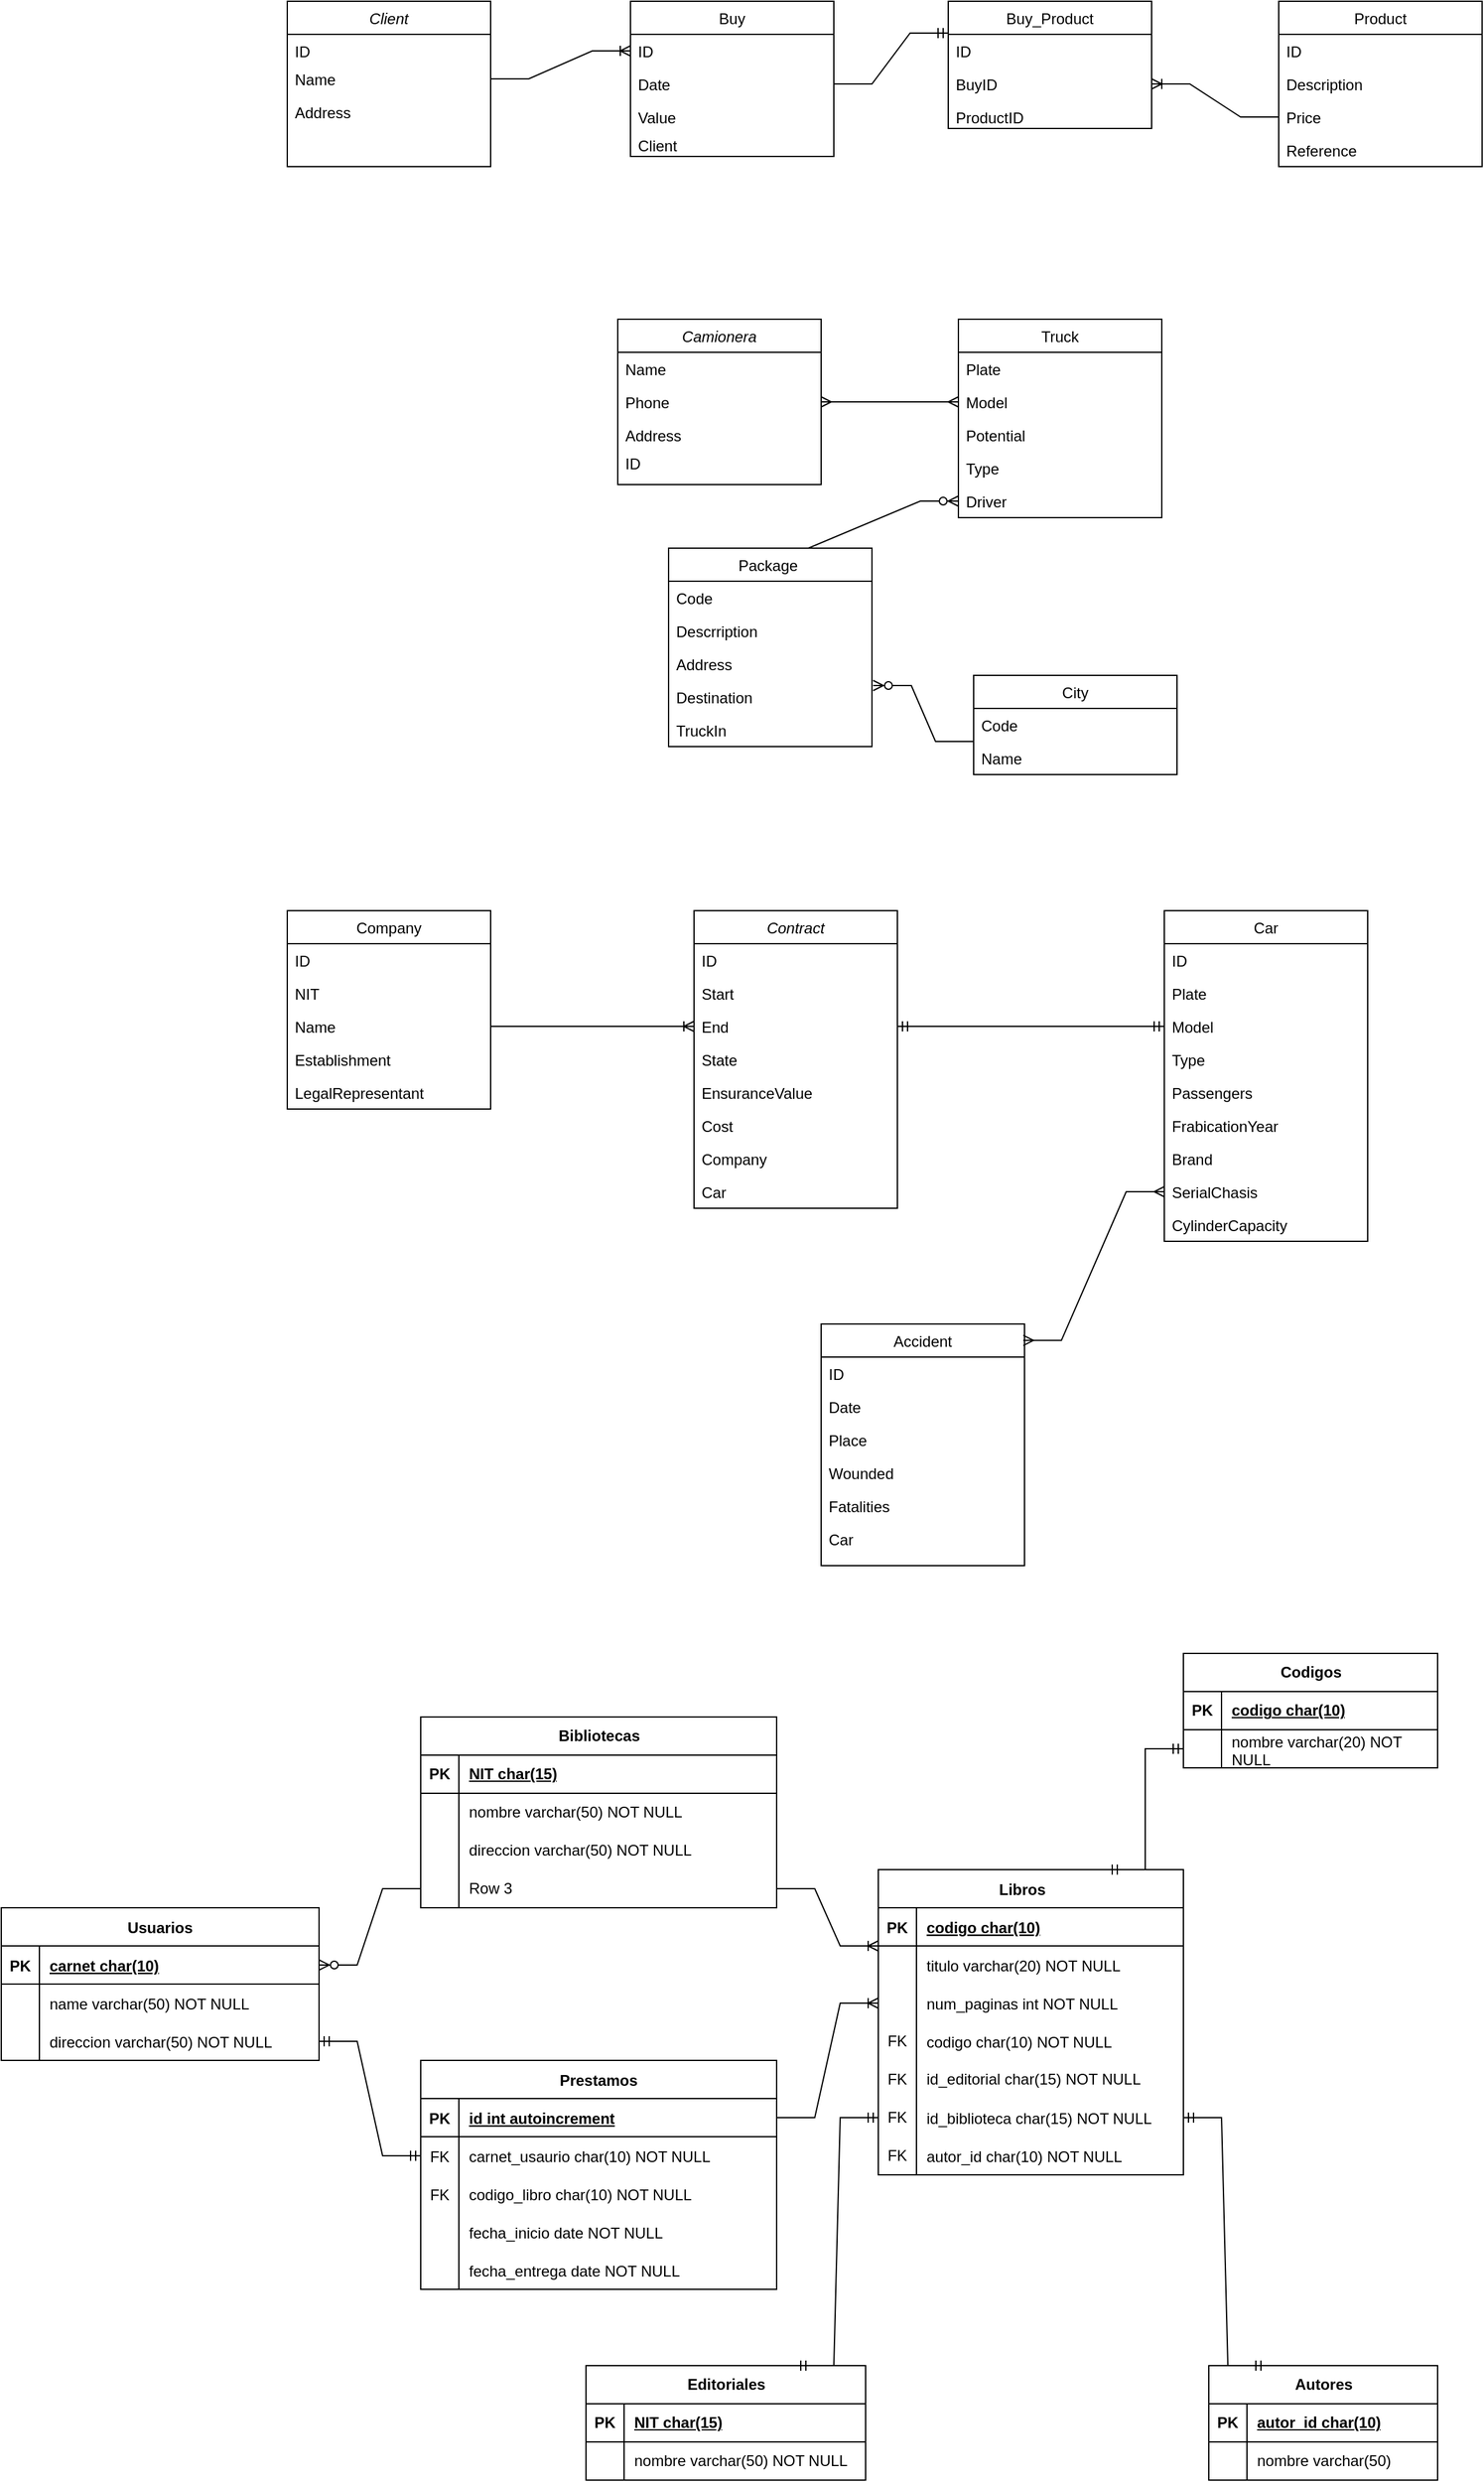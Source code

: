 <mxfile version="21.4.0" type="device">
  <diagram id="C5RBs43oDa-KdzZeNtuy" name="Page-1">
    <mxGraphModel dx="1707" dy="2174" grid="1" gridSize="10" guides="1" tooltips="1" connect="1" arrows="1" fold="1" page="1" pageScale="1" pageWidth="827" pageHeight="1169" math="0" shadow="0">
      <root>
        <mxCell id="WIyWlLk6GJQsqaUBKTNV-0" />
        <mxCell id="WIyWlLk6GJQsqaUBKTNV-1" parent="WIyWlLk6GJQsqaUBKTNV-0" />
        <mxCell id="zkfFHV4jXpPFQw0GAbJ--0" value="Camionera" style="swimlane;fontStyle=2;align=center;verticalAlign=top;childLayout=stackLayout;horizontal=1;startSize=26;horizontalStack=0;resizeParent=1;resizeLast=0;collapsible=1;marginBottom=0;rounded=0;shadow=0;strokeWidth=1;" parent="WIyWlLk6GJQsqaUBKTNV-1" vertex="1">
          <mxGeometry x="240" y="120" width="160" height="130" as="geometry">
            <mxRectangle x="230" y="140" width="160" height="26" as="alternateBounds" />
          </mxGeometry>
        </mxCell>
        <mxCell id="zkfFHV4jXpPFQw0GAbJ--1" value="Name" style="text;align=left;verticalAlign=top;spacingLeft=4;spacingRight=4;overflow=hidden;rotatable=0;points=[[0,0.5],[1,0.5]];portConstraint=eastwest;" parent="zkfFHV4jXpPFQw0GAbJ--0" vertex="1">
          <mxGeometry y="26" width="160" height="26" as="geometry" />
        </mxCell>
        <mxCell id="zkfFHV4jXpPFQw0GAbJ--2" value="Phone  " style="text;align=left;verticalAlign=top;spacingLeft=4;spacingRight=4;overflow=hidden;rotatable=0;points=[[0,0.5],[1,0.5]];portConstraint=eastwest;rounded=0;shadow=0;html=0;" parent="zkfFHV4jXpPFQw0GAbJ--0" vertex="1">
          <mxGeometry y="52" width="160" height="26" as="geometry" />
        </mxCell>
        <mxCell id="zkfFHV4jXpPFQw0GAbJ--3" value="Address" style="text;align=left;verticalAlign=top;spacingLeft=4;spacingRight=4;overflow=hidden;rotatable=0;points=[[0,0.5],[1,0.5]];portConstraint=eastwest;rounded=0;shadow=0;html=0;" parent="zkfFHV4jXpPFQw0GAbJ--0" vertex="1">
          <mxGeometry y="78" width="160" height="22" as="geometry" />
        </mxCell>
        <mxCell id="Mopjg6bGHXl4hGNTLcCq-0" value="ID&#xa;" style="text;align=left;verticalAlign=top;spacingLeft=4;spacingRight=4;overflow=hidden;rotatable=0;points=[[0,0.5],[1,0.5]];portConstraint=eastwest;rounded=0;shadow=0;html=0;" vertex="1" parent="zkfFHV4jXpPFQw0GAbJ--0">
          <mxGeometry y="100" width="160" as="geometry" />
        </mxCell>
        <mxCell id="zkfFHV4jXpPFQw0GAbJ--6" value="Package " style="swimlane;fontStyle=0;align=center;verticalAlign=top;childLayout=stackLayout;horizontal=1;startSize=26;horizontalStack=0;resizeParent=1;resizeLast=0;collapsible=1;marginBottom=0;rounded=0;shadow=0;strokeWidth=1;" parent="WIyWlLk6GJQsqaUBKTNV-1" vertex="1">
          <mxGeometry x="280" y="300" width="160" height="156" as="geometry">
            <mxRectangle x="130" y="380" width="160" height="26" as="alternateBounds" />
          </mxGeometry>
        </mxCell>
        <mxCell id="zkfFHV4jXpPFQw0GAbJ--7" value="Code" style="text;align=left;verticalAlign=top;spacingLeft=4;spacingRight=4;overflow=hidden;rotatable=0;points=[[0,0.5],[1,0.5]];portConstraint=eastwest;" parent="zkfFHV4jXpPFQw0GAbJ--6" vertex="1">
          <mxGeometry y="26" width="160" height="26" as="geometry" />
        </mxCell>
        <mxCell id="zkfFHV4jXpPFQw0GAbJ--8" value="Descrription" style="text;align=left;verticalAlign=top;spacingLeft=4;spacingRight=4;overflow=hidden;rotatable=0;points=[[0,0.5],[1,0.5]];portConstraint=eastwest;rounded=0;shadow=0;html=0;" parent="zkfFHV4jXpPFQw0GAbJ--6" vertex="1">
          <mxGeometry y="52" width="160" height="26" as="geometry" />
        </mxCell>
        <mxCell id="Mopjg6bGHXl4hGNTLcCq-4" value="Address" style="text;align=left;verticalAlign=top;spacingLeft=4;spacingRight=4;overflow=hidden;rotatable=0;points=[[0,0.5],[1,0.5]];portConstraint=eastwest;rounded=0;shadow=0;html=0;" vertex="1" parent="zkfFHV4jXpPFQw0GAbJ--6">
          <mxGeometry y="78" width="160" height="26" as="geometry" />
        </mxCell>
        <mxCell id="Mopjg6bGHXl4hGNTLcCq-3" value="Destination" style="text;align=left;verticalAlign=top;spacingLeft=4;spacingRight=4;overflow=hidden;rotatable=0;points=[[0,0.5],[1,0.5]];portConstraint=eastwest;rounded=0;shadow=0;html=0;" vertex="1" parent="zkfFHV4jXpPFQw0GAbJ--6">
          <mxGeometry y="104" width="160" height="26" as="geometry" />
        </mxCell>
        <mxCell id="Mopjg6bGHXl4hGNTLcCq-79" value="TruckIn" style="text;align=left;verticalAlign=top;spacingLeft=4;spacingRight=4;overflow=hidden;rotatable=0;points=[[0,0.5],[1,0.5]];portConstraint=eastwest;rounded=0;shadow=0;html=0;" vertex="1" parent="zkfFHV4jXpPFQw0GAbJ--6">
          <mxGeometry y="130" width="160" height="26" as="geometry" />
        </mxCell>
        <mxCell id="zkfFHV4jXpPFQw0GAbJ--13" value="City" style="swimlane;fontStyle=0;align=center;verticalAlign=top;childLayout=stackLayout;horizontal=1;startSize=26;horizontalStack=0;resizeParent=1;resizeLast=0;collapsible=1;marginBottom=0;rounded=0;shadow=0;strokeWidth=1;" parent="WIyWlLk6GJQsqaUBKTNV-1" vertex="1">
          <mxGeometry x="520" y="400" width="160" height="78" as="geometry">
            <mxRectangle x="340" y="380" width="170" height="26" as="alternateBounds" />
          </mxGeometry>
        </mxCell>
        <mxCell id="zkfFHV4jXpPFQw0GAbJ--14" value="Code" style="text;align=left;verticalAlign=top;spacingLeft=4;spacingRight=4;overflow=hidden;rotatable=0;points=[[0,0.5],[1,0.5]];portConstraint=eastwest;" parent="zkfFHV4jXpPFQw0GAbJ--13" vertex="1">
          <mxGeometry y="26" width="160" height="26" as="geometry" />
        </mxCell>
        <mxCell id="Mopjg6bGHXl4hGNTLcCq-5" value="Name" style="text;align=left;verticalAlign=top;spacingLeft=4;spacingRight=4;overflow=hidden;rotatable=0;points=[[0,0.5],[1,0.5]];portConstraint=eastwest;" vertex="1" parent="zkfFHV4jXpPFQw0GAbJ--13">
          <mxGeometry y="52" width="160" height="26" as="geometry" />
        </mxCell>
        <mxCell id="zkfFHV4jXpPFQw0GAbJ--17" value="Truck" style="swimlane;fontStyle=0;align=center;verticalAlign=top;childLayout=stackLayout;horizontal=1;startSize=26;horizontalStack=0;resizeParent=1;resizeLast=0;collapsible=1;marginBottom=0;rounded=0;shadow=0;strokeWidth=1;" parent="WIyWlLk6GJQsqaUBKTNV-1" vertex="1">
          <mxGeometry x="508" y="120" width="160" height="156" as="geometry">
            <mxRectangle x="550" y="140" width="160" height="26" as="alternateBounds" />
          </mxGeometry>
        </mxCell>
        <mxCell id="zkfFHV4jXpPFQw0GAbJ--19" value="Plate" style="text;align=left;verticalAlign=top;spacingLeft=4;spacingRight=4;overflow=hidden;rotatable=0;points=[[0,0.5],[1,0.5]];portConstraint=eastwest;rounded=0;shadow=0;html=0;" parent="zkfFHV4jXpPFQw0GAbJ--17" vertex="1">
          <mxGeometry y="26" width="160" height="26" as="geometry" />
        </mxCell>
        <mxCell id="zkfFHV4jXpPFQw0GAbJ--20" value="Model" style="text;align=left;verticalAlign=top;spacingLeft=4;spacingRight=4;overflow=hidden;rotatable=0;points=[[0,0.5],[1,0.5]];portConstraint=eastwest;rounded=0;shadow=0;html=0;" parent="zkfFHV4jXpPFQw0GAbJ--17" vertex="1">
          <mxGeometry y="52" width="160" height="26" as="geometry" />
        </mxCell>
        <mxCell id="zkfFHV4jXpPFQw0GAbJ--21" value="Potential" style="text;align=left;verticalAlign=top;spacingLeft=4;spacingRight=4;overflow=hidden;rotatable=0;points=[[0,0.5],[1,0.5]];portConstraint=eastwest;rounded=0;shadow=0;html=0;" parent="zkfFHV4jXpPFQw0GAbJ--17" vertex="1">
          <mxGeometry y="78" width="160" height="26" as="geometry" />
        </mxCell>
        <mxCell id="zkfFHV4jXpPFQw0GAbJ--22" value="Type" style="text;align=left;verticalAlign=top;spacingLeft=4;spacingRight=4;overflow=hidden;rotatable=0;points=[[0,0.5],[1,0.5]];portConstraint=eastwest;rounded=0;shadow=0;html=0;" parent="zkfFHV4jXpPFQw0GAbJ--17" vertex="1">
          <mxGeometry y="104" width="160" height="26" as="geometry" />
        </mxCell>
        <mxCell id="Mopjg6bGHXl4hGNTLcCq-78" value="Driver" style="text;align=left;verticalAlign=top;spacingLeft=4;spacingRight=4;overflow=hidden;rotatable=0;points=[[0,0.5],[1,0.5]];portConstraint=eastwest;rounded=0;shadow=0;html=0;" vertex="1" parent="zkfFHV4jXpPFQw0GAbJ--17">
          <mxGeometry y="130" width="160" height="26" as="geometry" />
        </mxCell>
        <mxCell id="Mopjg6bGHXl4hGNTLcCq-1" value="" style="edgeStyle=entityRelationEdgeStyle;fontSize=12;html=1;endArrow=ERmany;startArrow=ERmany;rounded=0;entryX=0;entryY=0.5;entryDx=0;entryDy=0;exitX=1;exitY=0.5;exitDx=0;exitDy=0;" edge="1" parent="WIyWlLk6GJQsqaUBKTNV-1" source="zkfFHV4jXpPFQw0GAbJ--2" target="zkfFHV4jXpPFQw0GAbJ--20">
          <mxGeometry width="100" height="100" relative="1" as="geometry">
            <mxPoint x="390" y="280" as="sourcePoint" />
            <mxPoint x="490" y="180" as="targetPoint" />
          </mxGeometry>
        </mxCell>
        <mxCell id="Mopjg6bGHXl4hGNTLcCq-6" value="" style="edgeStyle=entityRelationEdgeStyle;fontSize=12;html=1;endArrow=ERzeroToMany;endFill=1;rounded=0;entryX=1.006;entryY=0.154;entryDx=0;entryDy=0;entryPerimeter=0;exitX=0;exitY=1;exitDx=0;exitDy=0;exitPerimeter=0;" edge="1" parent="WIyWlLk6GJQsqaUBKTNV-1" source="zkfFHV4jXpPFQw0GAbJ--14" target="Mopjg6bGHXl4hGNTLcCq-3">
          <mxGeometry width="100" height="100" relative="1" as="geometry">
            <mxPoint x="360" y="420" as="sourcePoint" />
            <mxPoint x="460" y="320" as="targetPoint" />
          </mxGeometry>
        </mxCell>
        <mxCell id="Mopjg6bGHXl4hGNTLcCq-7" value="" style="edgeStyle=entityRelationEdgeStyle;fontSize=12;html=1;endArrow=ERzeroToMany;endFill=1;rounded=0;entryX=0;entryY=0.5;entryDx=0;entryDy=0;exitX=0.5;exitY=0;exitDx=0;exitDy=0;" edge="1" parent="WIyWlLk6GJQsqaUBKTNV-1" source="zkfFHV4jXpPFQw0GAbJ--6" target="Mopjg6bGHXl4hGNTLcCq-78">
          <mxGeometry width="100" height="100" relative="1" as="geometry">
            <mxPoint x="360" y="420" as="sourcePoint" />
            <mxPoint x="460" y="320" as="targetPoint" />
          </mxGeometry>
        </mxCell>
        <mxCell id="Mopjg6bGHXl4hGNTLcCq-29" value="Contract" style="swimlane;fontStyle=2;align=center;verticalAlign=top;childLayout=stackLayout;horizontal=1;startSize=26;horizontalStack=0;resizeParent=1;resizeLast=0;collapsible=1;marginBottom=0;rounded=0;shadow=0;strokeWidth=1;" vertex="1" parent="WIyWlLk6GJQsqaUBKTNV-1">
          <mxGeometry x="300" y="585" width="160" height="234" as="geometry">
            <mxRectangle x="230" y="140" width="160" height="26" as="alternateBounds" />
          </mxGeometry>
        </mxCell>
        <mxCell id="Mopjg6bGHXl4hGNTLcCq-30" value="ID" style="text;align=left;verticalAlign=top;spacingLeft=4;spacingRight=4;overflow=hidden;rotatable=0;points=[[0,0.5],[1,0.5]];portConstraint=eastwest;" vertex="1" parent="Mopjg6bGHXl4hGNTLcCq-29">
          <mxGeometry y="26" width="160" height="26" as="geometry" />
        </mxCell>
        <mxCell id="Mopjg6bGHXl4hGNTLcCq-31" value="Start" style="text;align=left;verticalAlign=top;spacingLeft=4;spacingRight=4;overflow=hidden;rotatable=0;points=[[0,0.5],[1,0.5]];portConstraint=eastwest;rounded=0;shadow=0;html=0;" vertex="1" parent="Mopjg6bGHXl4hGNTLcCq-29">
          <mxGeometry y="52" width="160" height="26" as="geometry" />
        </mxCell>
        <mxCell id="Mopjg6bGHXl4hGNTLcCq-60" value="End" style="text;align=left;verticalAlign=top;spacingLeft=4;spacingRight=4;overflow=hidden;rotatable=0;points=[[0,0.5],[1,0.5]];portConstraint=eastwest;rounded=0;shadow=0;html=0;" vertex="1" parent="Mopjg6bGHXl4hGNTLcCq-29">
          <mxGeometry y="78" width="160" height="26" as="geometry" />
        </mxCell>
        <mxCell id="Mopjg6bGHXl4hGNTLcCq-65" value="State" style="text;align=left;verticalAlign=top;spacingLeft=4;spacingRight=4;overflow=hidden;rotatable=0;points=[[0,0.5],[1,0.5]];portConstraint=eastwest;rounded=0;shadow=0;html=0;" vertex="1" parent="Mopjg6bGHXl4hGNTLcCq-29">
          <mxGeometry y="104" width="160" height="26" as="geometry" />
        </mxCell>
        <mxCell id="Mopjg6bGHXl4hGNTLcCq-66" value="EnsuranceValue" style="text;align=left;verticalAlign=top;spacingLeft=4;spacingRight=4;overflow=hidden;rotatable=0;points=[[0,0.5],[1,0.5]];portConstraint=eastwest;rounded=0;shadow=0;html=0;" vertex="1" parent="Mopjg6bGHXl4hGNTLcCq-29">
          <mxGeometry y="130" width="160" height="26" as="geometry" />
        </mxCell>
        <mxCell id="Mopjg6bGHXl4hGNTLcCq-67" value="Cost" style="text;align=left;verticalAlign=top;spacingLeft=4;spacingRight=4;overflow=hidden;rotatable=0;points=[[0,0.5],[1,0.5]];portConstraint=eastwest;rounded=0;shadow=0;html=0;" vertex="1" parent="Mopjg6bGHXl4hGNTLcCq-29">
          <mxGeometry y="156" width="160" height="26" as="geometry" />
        </mxCell>
        <mxCell id="Mopjg6bGHXl4hGNTLcCq-80" value="Company" style="text;align=left;verticalAlign=top;spacingLeft=4;spacingRight=4;overflow=hidden;rotatable=0;points=[[0,0.5],[1,0.5]];portConstraint=eastwest;rounded=0;shadow=0;html=0;" vertex="1" parent="Mopjg6bGHXl4hGNTLcCq-29">
          <mxGeometry y="182" width="160" height="26" as="geometry" />
        </mxCell>
        <mxCell id="Mopjg6bGHXl4hGNTLcCq-81" value="Car" style="text;align=left;verticalAlign=top;spacingLeft=4;spacingRight=4;overflow=hidden;rotatable=0;points=[[0,0.5],[1,0.5]];portConstraint=eastwest;rounded=0;shadow=0;html=0;" vertex="1" parent="Mopjg6bGHXl4hGNTLcCq-29">
          <mxGeometry y="208" width="160" height="26" as="geometry" />
        </mxCell>
        <mxCell id="Mopjg6bGHXl4hGNTLcCq-42" value="Company" style="swimlane;fontStyle=0;align=center;verticalAlign=top;childLayout=stackLayout;horizontal=1;startSize=26;horizontalStack=0;resizeParent=1;resizeLast=0;collapsible=1;marginBottom=0;rounded=0;shadow=0;strokeWidth=1;" vertex="1" parent="WIyWlLk6GJQsqaUBKTNV-1">
          <mxGeometry x="-20" y="585" width="160" height="156" as="geometry">
            <mxRectangle x="550" y="140" width="160" height="26" as="alternateBounds" />
          </mxGeometry>
        </mxCell>
        <mxCell id="Mopjg6bGHXl4hGNTLcCq-43" value="ID" style="text;align=left;verticalAlign=top;spacingLeft=4;spacingRight=4;overflow=hidden;rotatable=0;points=[[0,0.5],[1,0.5]];portConstraint=eastwest;rounded=0;shadow=0;html=0;" vertex="1" parent="Mopjg6bGHXl4hGNTLcCq-42">
          <mxGeometry y="26" width="160" height="26" as="geometry" />
        </mxCell>
        <mxCell id="Mopjg6bGHXl4hGNTLcCq-44" value="NIT" style="text;align=left;verticalAlign=top;spacingLeft=4;spacingRight=4;overflow=hidden;rotatable=0;points=[[0,0.5],[1,0.5]];portConstraint=eastwest;rounded=0;shadow=0;html=0;" vertex="1" parent="Mopjg6bGHXl4hGNTLcCq-42">
          <mxGeometry y="52" width="160" height="26" as="geometry" />
        </mxCell>
        <mxCell id="Mopjg6bGHXl4hGNTLcCq-45" value="Name" style="text;align=left;verticalAlign=top;spacingLeft=4;spacingRight=4;overflow=hidden;rotatable=0;points=[[0,0.5],[1,0.5]];portConstraint=eastwest;rounded=0;shadow=0;html=0;" vertex="1" parent="Mopjg6bGHXl4hGNTLcCq-42">
          <mxGeometry y="78" width="160" height="26" as="geometry" />
        </mxCell>
        <mxCell id="Mopjg6bGHXl4hGNTLcCq-46" value="Establishment" style="text;align=left;verticalAlign=top;spacingLeft=4;spacingRight=4;overflow=hidden;rotatable=0;points=[[0,0.5],[1,0.5]];portConstraint=eastwest;rounded=0;shadow=0;html=0;" vertex="1" parent="Mopjg6bGHXl4hGNTLcCq-42">
          <mxGeometry y="104" width="160" height="26" as="geometry" />
        </mxCell>
        <mxCell id="Mopjg6bGHXl4hGNTLcCq-51" value="LegalRepresentant" style="text;align=left;verticalAlign=top;spacingLeft=4;spacingRight=4;overflow=hidden;rotatable=0;points=[[0,0.5],[1,0.5]];portConstraint=eastwest;rounded=0;shadow=0;html=0;" vertex="1" parent="Mopjg6bGHXl4hGNTLcCq-42">
          <mxGeometry y="130" width="160" height="26" as="geometry" />
        </mxCell>
        <mxCell id="Mopjg6bGHXl4hGNTLcCq-52" value="" style="edgeStyle=entityRelationEdgeStyle;fontSize=12;html=1;endArrow=ERoneToMany;rounded=0;exitX=1;exitY=0.5;exitDx=0;exitDy=0;entryX=0;entryY=0.5;entryDx=0;entryDy=0;" edge="1" parent="WIyWlLk6GJQsqaUBKTNV-1" source="Mopjg6bGHXl4hGNTLcCq-45" target="Mopjg6bGHXl4hGNTLcCq-60">
          <mxGeometry width="100" height="100" relative="1" as="geometry">
            <mxPoint x="170" y="680" as="sourcePoint" />
            <mxPoint x="270" y="580" as="targetPoint" />
          </mxGeometry>
        </mxCell>
        <mxCell id="Mopjg6bGHXl4hGNTLcCq-68" value="" style="edgeStyle=entityRelationEdgeStyle;fontSize=12;html=1;endArrow=ERmandOne;startArrow=ERmandOne;rounded=0;entryX=0;entryY=0.5;entryDx=0;entryDy=0;exitX=1;exitY=0.5;exitDx=0;exitDy=0;" edge="1" parent="WIyWlLk6GJQsqaUBKTNV-1" source="Mopjg6bGHXl4hGNTLcCq-60" target="Mopjg6bGHXl4hGNTLcCq-71">
          <mxGeometry width="100" height="100" relative="1" as="geometry">
            <mxPoint x="500" y="690" as="sourcePoint" />
            <mxPoint x="680" y="675" as="targetPoint" />
          </mxGeometry>
        </mxCell>
        <mxCell id="Mopjg6bGHXl4hGNTLcCq-69" value="Car" style="swimlane;fontStyle=0;align=center;verticalAlign=top;childLayout=stackLayout;horizontal=1;startSize=26;horizontalStack=0;resizeParent=1;resizeLast=0;collapsible=1;marginBottom=0;rounded=0;shadow=0;strokeWidth=1;" vertex="1" parent="WIyWlLk6GJQsqaUBKTNV-1">
          <mxGeometry x="670" y="585" width="160" height="260" as="geometry">
            <mxRectangle x="550" y="140" width="160" height="26" as="alternateBounds" />
          </mxGeometry>
        </mxCell>
        <mxCell id="Mopjg6bGHXl4hGNTLcCq-77" value="ID" style="text;align=left;verticalAlign=top;spacingLeft=4;spacingRight=4;overflow=hidden;rotatable=0;points=[[0,0.5],[1,0.5]];portConstraint=eastwest;rounded=0;shadow=0;html=0;" vertex="1" parent="Mopjg6bGHXl4hGNTLcCq-69">
          <mxGeometry y="26" width="160" height="26" as="geometry" />
        </mxCell>
        <mxCell id="Mopjg6bGHXl4hGNTLcCq-70" value="Plate" style="text;align=left;verticalAlign=top;spacingLeft=4;spacingRight=4;overflow=hidden;rotatable=0;points=[[0,0.5],[1,0.5]];portConstraint=eastwest;rounded=0;shadow=0;html=0;" vertex="1" parent="Mopjg6bGHXl4hGNTLcCq-69">
          <mxGeometry y="52" width="160" height="26" as="geometry" />
        </mxCell>
        <mxCell id="Mopjg6bGHXl4hGNTLcCq-71" value="Model" style="text;align=left;verticalAlign=top;spacingLeft=4;spacingRight=4;overflow=hidden;rotatable=0;points=[[0,0.5],[1,0.5]];portConstraint=eastwest;rounded=0;shadow=0;html=0;" vertex="1" parent="Mopjg6bGHXl4hGNTLcCq-69">
          <mxGeometry y="78" width="160" height="26" as="geometry" />
        </mxCell>
        <mxCell id="Mopjg6bGHXl4hGNTLcCq-73" value="Type" style="text;align=left;verticalAlign=top;spacingLeft=4;spacingRight=4;overflow=hidden;rotatable=0;points=[[0,0.5],[1,0.5]];portConstraint=eastwest;rounded=0;shadow=0;html=0;" vertex="1" parent="Mopjg6bGHXl4hGNTLcCq-69">
          <mxGeometry y="104" width="160" height="26" as="geometry" />
        </mxCell>
        <mxCell id="Mopjg6bGHXl4hGNTLcCq-72" value="Passengers" style="text;align=left;verticalAlign=top;spacingLeft=4;spacingRight=4;overflow=hidden;rotatable=0;points=[[0,0.5],[1,0.5]];portConstraint=eastwest;rounded=0;shadow=0;html=0;" vertex="1" parent="Mopjg6bGHXl4hGNTLcCq-69">
          <mxGeometry y="130" width="160" height="26" as="geometry" />
        </mxCell>
        <mxCell id="Mopjg6bGHXl4hGNTLcCq-74" value="FrabicationYear" style="text;align=left;verticalAlign=top;spacingLeft=4;spacingRight=4;overflow=hidden;rotatable=0;points=[[0,0.5],[1,0.5]];portConstraint=eastwest;rounded=0;shadow=0;html=0;" vertex="1" parent="Mopjg6bGHXl4hGNTLcCq-69">
          <mxGeometry y="156" width="160" height="26" as="geometry" />
        </mxCell>
        <mxCell id="Mopjg6bGHXl4hGNTLcCq-76" value="Brand" style="text;align=left;verticalAlign=top;spacingLeft=4;spacingRight=4;overflow=hidden;rotatable=0;points=[[0,0.5],[1,0.5]];portConstraint=eastwest;rounded=0;shadow=0;html=0;" vertex="1" parent="Mopjg6bGHXl4hGNTLcCq-69">
          <mxGeometry y="182" width="160" height="26" as="geometry" />
        </mxCell>
        <mxCell id="Mopjg6bGHXl4hGNTLcCq-75" value="SerialChasis&#xa;" style="text;align=left;verticalAlign=top;spacingLeft=4;spacingRight=4;overflow=hidden;rotatable=0;points=[[0,0.5],[1,0.5]];portConstraint=eastwest;rounded=0;shadow=0;html=0;" vertex="1" parent="Mopjg6bGHXl4hGNTLcCq-69">
          <mxGeometry y="208" width="160" height="26" as="geometry" />
        </mxCell>
        <mxCell id="Mopjg6bGHXl4hGNTLcCq-92" value="CylinderCapacity" style="text;align=left;verticalAlign=top;spacingLeft=4;spacingRight=4;overflow=hidden;rotatable=0;points=[[0,0.5],[1,0.5]];portConstraint=eastwest;rounded=0;shadow=0;html=0;" vertex="1" parent="Mopjg6bGHXl4hGNTLcCq-69">
          <mxGeometry y="234" width="160" height="26" as="geometry" />
        </mxCell>
        <mxCell id="Mopjg6bGHXl4hGNTLcCq-82" value="Accident" style="swimlane;fontStyle=0;align=center;verticalAlign=top;childLayout=stackLayout;horizontal=1;startSize=26;horizontalStack=0;resizeParent=1;resizeLast=0;collapsible=1;marginBottom=0;rounded=0;shadow=0;strokeWidth=1;" vertex="1" parent="WIyWlLk6GJQsqaUBKTNV-1">
          <mxGeometry x="400" y="910" width="160" height="190" as="geometry">
            <mxRectangle x="550" y="140" width="160" height="26" as="alternateBounds" />
          </mxGeometry>
        </mxCell>
        <mxCell id="Mopjg6bGHXl4hGNTLcCq-83" value="ID" style="text;align=left;verticalAlign=top;spacingLeft=4;spacingRight=4;overflow=hidden;rotatable=0;points=[[0,0.5],[1,0.5]];portConstraint=eastwest;rounded=0;shadow=0;html=0;" vertex="1" parent="Mopjg6bGHXl4hGNTLcCq-82">
          <mxGeometry y="26" width="160" height="26" as="geometry" />
        </mxCell>
        <mxCell id="Mopjg6bGHXl4hGNTLcCq-84" value="Date" style="text;align=left;verticalAlign=top;spacingLeft=4;spacingRight=4;overflow=hidden;rotatable=0;points=[[0,0.5],[1,0.5]];portConstraint=eastwest;rounded=0;shadow=0;html=0;" vertex="1" parent="Mopjg6bGHXl4hGNTLcCq-82">
          <mxGeometry y="52" width="160" height="26" as="geometry" />
        </mxCell>
        <mxCell id="Mopjg6bGHXl4hGNTLcCq-85" value="Place" style="text;align=left;verticalAlign=top;spacingLeft=4;spacingRight=4;overflow=hidden;rotatable=0;points=[[0,0.5],[1,0.5]];portConstraint=eastwest;rounded=0;shadow=0;html=0;" vertex="1" parent="Mopjg6bGHXl4hGNTLcCq-82">
          <mxGeometry y="78" width="160" height="26" as="geometry" />
        </mxCell>
        <mxCell id="Mopjg6bGHXl4hGNTLcCq-86" value="Wounded" style="text;align=left;verticalAlign=top;spacingLeft=4;spacingRight=4;overflow=hidden;rotatable=0;points=[[0,0.5],[1,0.5]];portConstraint=eastwest;rounded=0;shadow=0;html=0;" vertex="1" parent="Mopjg6bGHXl4hGNTLcCq-82">
          <mxGeometry y="104" width="160" height="26" as="geometry" />
        </mxCell>
        <mxCell id="Mopjg6bGHXl4hGNTLcCq-87" value="Fatalities" style="text;align=left;verticalAlign=top;spacingLeft=4;spacingRight=4;overflow=hidden;rotatable=0;points=[[0,0.5],[1,0.5]];portConstraint=eastwest;rounded=0;shadow=0;html=0;" vertex="1" parent="Mopjg6bGHXl4hGNTLcCq-82">
          <mxGeometry y="130" width="160" height="26" as="geometry" />
        </mxCell>
        <mxCell id="Mopjg6bGHXl4hGNTLcCq-88" value="Car" style="text;align=left;verticalAlign=top;spacingLeft=4;spacingRight=4;overflow=hidden;rotatable=0;points=[[0,0.5],[1,0.5]];portConstraint=eastwest;rounded=0;shadow=0;html=0;" vertex="1" parent="Mopjg6bGHXl4hGNTLcCq-82">
          <mxGeometry y="156" width="160" height="26" as="geometry" />
        </mxCell>
        <mxCell id="Mopjg6bGHXl4hGNTLcCq-93" value="" style="edgeStyle=entityRelationEdgeStyle;fontSize=12;html=1;endArrow=ERmany;startArrow=ERmany;rounded=0;entryX=0;entryY=0.5;entryDx=0;entryDy=0;exitX=0.994;exitY=0.068;exitDx=0;exitDy=0;exitPerimeter=0;" edge="1" parent="WIyWlLk6GJQsqaUBKTNV-1" source="Mopjg6bGHXl4hGNTLcCq-82" target="Mopjg6bGHXl4hGNTLcCq-75">
          <mxGeometry width="100" height="100" relative="1" as="geometry">
            <mxPoint x="510" y="980" as="sourcePoint" />
            <mxPoint x="610" y="880" as="targetPoint" />
          </mxGeometry>
        </mxCell>
        <mxCell id="Mopjg6bGHXl4hGNTLcCq-124" value="Client" style="swimlane;fontStyle=2;align=center;verticalAlign=top;childLayout=stackLayout;horizontal=1;startSize=26;horizontalStack=0;resizeParent=1;resizeLast=0;collapsible=1;marginBottom=0;rounded=0;shadow=0;strokeWidth=1;" vertex="1" parent="WIyWlLk6GJQsqaUBKTNV-1">
          <mxGeometry x="-20" y="-130" width="160" height="130" as="geometry">
            <mxRectangle x="230" y="140" width="160" height="26" as="alternateBounds" />
          </mxGeometry>
        </mxCell>
        <mxCell id="Mopjg6bGHXl4hGNTLcCq-125" value="ID" style="text;align=left;verticalAlign=top;spacingLeft=4;spacingRight=4;overflow=hidden;rotatable=0;points=[[0,0.5],[1,0.5]];portConstraint=eastwest;rounded=0;shadow=0;html=0;" vertex="1" parent="Mopjg6bGHXl4hGNTLcCq-124">
          <mxGeometry y="26" width="160" height="22" as="geometry" />
        </mxCell>
        <mxCell id="Mopjg6bGHXl4hGNTLcCq-126" value="Name" style="text;align=left;verticalAlign=top;spacingLeft=4;spacingRight=4;overflow=hidden;rotatable=0;points=[[0,0.5],[1,0.5]];portConstraint=eastwest;" vertex="1" parent="Mopjg6bGHXl4hGNTLcCq-124">
          <mxGeometry y="48" width="160" height="26" as="geometry" />
        </mxCell>
        <mxCell id="Mopjg6bGHXl4hGNTLcCq-127" value="Address" style="text;align=left;verticalAlign=top;spacingLeft=4;spacingRight=4;overflow=hidden;rotatable=0;points=[[0,0.5],[1,0.5]];portConstraint=eastwest;rounded=0;shadow=0;html=0;" vertex="1" parent="Mopjg6bGHXl4hGNTLcCq-124">
          <mxGeometry y="74" width="160" height="22" as="geometry" />
        </mxCell>
        <mxCell id="Mopjg6bGHXl4hGNTLcCq-128" value="Product" style="swimlane;fontStyle=0;align=center;verticalAlign=top;childLayout=stackLayout;horizontal=1;startSize=26;horizontalStack=0;resizeParent=1;resizeLast=0;collapsible=1;marginBottom=0;rounded=0;shadow=0;strokeWidth=1;" vertex="1" parent="WIyWlLk6GJQsqaUBKTNV-1">
          <mxGeometry x="760" y="-130" width="160" height="130" as="geometry">
            <mxRectangle x="550" y="140" width="160" height="26" as="alternateBounds" />
          </mxGeometry>
        </mxCell>
        <mxCell id="Mopjg6bGHXl4hGNTLcCq-129" value="ID" style="text;align=left;verticalAlign=top;spacingLeft=4;spacingRight=4;overflow=hidden;rotatable=0;points=[[0,0.5],[1,0.5]];portConstraint=eastwest;rounded=0;shadow=0;html=0;" vertex="1" parent="Mopjg6bGHXl4hGNTLcCq-128">
          <mxGeometry y="26" width="160" height="26" as="geometry" />
        </mxCell>
        <mxCell id="Mopjg6bGHXl4hGNTLcCq-130" value="Description" style="text;align=left;verticalAlign=top;spacingLeft=4;spacingRight=4;overflow=hidden;rotatable=0;points=[[0,0.5],[1,0.5]];portConstraint=eastwest;rounded=0;shadow=0;html=0;" vertex="1" parent="Mopjg6bGHXl4hGNTLcCq-128">
          <mxGeometry y="52" width="160" height="26" as="geometry" />
        </mxCell>
        <mxCell id="Mopjg6bGHXl4hGNTLcCq-131" value="Price" style="text;align=left;verticalAlign=top;spacingLeft=4;spacingRight=4;overflow=hidden;rotatable=0;points=[[0,0.5],[1,0.5]];portConstraint=eastwest;rounded=0;shadow=0;html=0;" vertex="1" parent="Mopjg6bGHXl4hGNTLcCq-128">
          <mxGeometry y="78" width="160" height="26" as="geometry" />
        </mxCell>
        <mxCell id="Mopjg6bGHXl4hGNTLcCq-132" value="Reference" style="text;align=left;verticalAlign=top;spacingLeft=4;spacingRight=4;overflow=hidden;rotatable=0;points=[[0,0.5],[1,0.5]];portConstraint=eastwest;rounded=0;shadow=0;html=0;" vertex="1" parent="Mopjg6bGHXl4hGNTLcCq-128">
          <mxGeometry y="104" width="160" height="26" as="geometry" />
        </mxCell>
        <mxCell id="Mopjg6bGHXl4hGNTLcCq-133" value="Buy" style="swimlane;fontStyle=0;align=center;verticalAlign=top;childLayout=stackLayout;horizontal=1;startSize=26;horizontalStack=0;resizeParent=1;resizeLast=0;collapsible=1;marginBottom=0;rounded=0;shadow=0;strokeWidth=1;" vertex="1" parent="WIyWlLk6GJQsqaUBKTNV-1">
          <mxGeometry x="250" y="-130" width="160" height="122" as="geometry">
            <mxRectangle x="550" y="140" width="160" height="26" as="alternateBounds" />
          </mxGeometry>
        </mxCell>
        <mxCell id="Mopjg6bGHXl4hGNTLcCq-134" value="ID" style="text;align=left;verticalAlign=top;spacingLeft=4;spacingRight=4;overflow=hidden;rotatable=0;points=[[0,0.5],[1,0.5]];portConstraint=eastwest;rounded=0;shadow=0;html=0;" vertex="1" parent="Mopjg6bGHXl4hGNTLcCq-133">
          <mxGeometry y="26" width="160" height="26" as="geometry" />
        </mxCell>
        <mxCell id="Mopjg6bGHXl4hGNTLcCq-135" value="Date" style="text;align=left;verticalAlign=top;spacingLeft=4;spacingRight=4;overflow=hidden;rotatable=0;points=[[0,0.5],[1,0.5]];portConstraint=eastwest;rounded=0;shadow=0;html=0;" vertex="1" parent="Mopjg6bGHXl4hGNTLcCq-133">
          <mxGeometry y="52" width="160" height="26" as="geometry" />
        </mxCell>
        <mxCell id="Mopjg6bGHXl4hGNTLcCq-136" value="Value" style="text;align=left;verticalAlign=top;spacingLeft=4;spacingRight=4;overflow=hidden;rotatable=0;points=[[0,0.5],[1,0.5]];portConstraint=eastwest;rounded=0;shadow=0;html=0;" vertex="1" parent="Mopjg6bGHXl4hGNTLcCq-133">
          <mxGeometry y="78" width="160" height="22" as="geometry" />
        </mxCell>
        <mxCell id="Mopjg6bGHXl4hGNTLcCq-137" value="Client" style="text;align=left;verticalAlign=top;spacingLeft=4;spacingRight=4;overflow=hidden;rotatable=0;points=[[0,0.5],[1,0.5]];portConstraint=eastwest;rounded=0;shadow=0;html=0;" vertex="1" parent="Mopjg6bGHXl4hGNTLcCq-133">
          <mxGeometry y="100" width="160" height="22" as="geometry" />
        </mxCell>
        <mxCell id="Mopjg6bGHXl4hGNTLcCq-138" value="" style="edgeStyle=entityRelationEdgeStyle;fontSize=12;html=1;endArrow=ERoneToMany;rounded=0;exitX=1;exitY=0.5;exitDx=0;exitDy=0;entryX=0;entryY=0.5;entryDx=0;entryDy=0;" edge="1" parent="WIyWlLk6GJQsqaUBKTNV-1" source="Mopjg6bGHXl4hGNTLcCq-126" target="Mopjg6bGHXl4hGNTLcCq-134">
          <mxGeometry width="100" height="100" relative="1" as="geometry">
            <mxPoint x="280" y="-170" as="sourcePoint" />
            <mxPoint x="380" y="-270" as="targetPoint" />
          </mxGeometry>
        </mxCell>
        <mxCell id="Mopjg6bGHXl4hGNTLcCq-139" value="Buy_Product" style="swimlane;fontStyle=0;align=center;verticalAlign=top;childLayout=stackLayout;horizontal=1;startSize=26;horizontalStack=0;resizeParent=1;resizeLast=0;collapsible=1;marginBottom=0;rounded=0;shadow=0;strokeWidth=1;" vertex="1" parent="WIyWlLk6GJQsqaUBKTNV-1">
          <mxGeometry x="500" y="-130" width="160" height="100" as="geometry">
            <mxRectangle x="550" y="140" width="160" height="26" as="alternateBounds" />
          </mxGeometry>
        </mxCell>
        <mxCell id="Mopjg6bGHXl4hGNTLcCq-140" value="ID" style="text;align=left;verticalAlign=top;spacingLeft=4;spacingRight=4;overflow=hidden;rotatable=0;points=[[0,0.5],[1,0.5]];portConstraint=eastwest;rounded=0;shadow=0;html=0;" vertex="1" parent="Mopjg6bGHXl4hGNTLcCq-139">
          <mxGeometry y="26" width="160" height="26" as="geometry" />
        </mxCell>
        <mxCell id="Mopjg6bGHXl4hGNTLcCq-141" value="BuyID" style="text;align=left;verticalAlign=top;spacingLeft=4;spacingRight=4;overflow=hidden;rotatable=0;points=[[0,0.5],[1,0.5]];portConstraint=eastwest;rounded=0;shadow=0;html=0;" vertex="1" parent="Mopjg6bGHXl4hGNTLcCq-139">
          <mxGeometry y="52" width="160" height="26" as="geometry" />
        </mxCell>
        <mxCell id="Mopjg6bGHXl4hGNTLcCq-142" value="ProductID" style="text;align=left;verticalAlign=top;spacingLeft=4;spacingRight=4;overflow=hidden;rotatable=0;points=[[0,0.5],[1,0.5]];portConstraint=eastwest;rounded=0;shadow=0;html=0;" vertex="1" parent="Mopjg6bGHXl4hGNTLcCq-139">
          <mxGeometry y="78" width="160" height="22" as="geometry" />
        </mxCell>
        <mxCell id="Mopjg6bGHXl4hGNTLcCq-143" value="" style="edgeStyle=entityRelationEdgeStyle;fontSize=12;html=1;endArrow=ERmandOne;rounded=0;exitX=1;exitY=0.5;exitDx=0;exitDy=0;entryX=0;entryY=0.25;entryDx=0;entryDy=0;" edge="1" parent="WIyWlLk6GJQsqaUBKTNV-1" source="Mopjg6bGHXl4hGNTLcCq-135" target="Mopjg6bGHXl4hGNTLcCq-139">
          <mxGeometry width="100" height="100" relative="1" as="geometry">
            <mxPoint x="440" y="-170" as="sourcePoint" />
            <mxPoint x="540" y="-270" as="targetPoint" />
          </mxGeometry>
        </mxCell>
        <mxCell id="Mopjg6bGHXl4hGNTLcCq-144" value="" style="edgeStyle=entityRelationEdgeStyle;fontSize=12;html=1;endArrow=ERoneToMany;rounded=0;exitX=0;exitY=0.5;exitDx=0;exitDy=0;entryX=1;entryY=0.5;entryDx=0;entryDy=0;" edge="1" parent="WIyWlLk6GJQsqaUBKTNV-1" source="Mopjg6bGHXl4hGNTLcCq-131" target="Mopjg6bGHXl4hGNTLcCq-141">
          <mxGeometry width="100" height="100" relative="1" as="geometry">
            <mxPoint x="660" y="-60" as="sourcePoint" />
            <mxPoint x="720" y="-140" as="targetPoint" />
          </mxGeometry>
        </mxCell>
        <mxCell id="Mopjg6bGHXl4hGNTLcCq-146" value="Libros    " style="shape=table;startSize=30;container=1;collapsible=1;childLayout=tableLayout;fixedRows=1;rowLines=0;fontStyle=1;align=center;resizeLast=1;" vertex="1" parent="WIyWlLk6GJQsqaUBKTNV-1">
          <mxGeometry x="445" y="1339" width="240" height="240" as="geometry" />
        </mxCell>
        <mxCell id="Mopjg6bGHXl4hGNTLcCq-147" value="" style="shape=partialRectangle;collapsible=0;dropTarget=0;pointerEvents=0;fillColor=none;points=[[0,0.5],[1,0.5]];portConstraint=eastwest;top=0;left=0;right=0;bottom=1;" vertex="1" parent="Mopjg6bGHXl4hGNTLcCq-146">
          <mxGeometry y="30" width="240" height="30" as="geometry" />
        </mxCell>
        <mxCell id="Mopjg6bGHXl4hGNTLcCq-148" value="PK" style="shape=partialRectangle;overflow=hidden;connectable=0;fillColor=none;top=0;left=0;bottom=0;right=0;fontStyle=1;" vertex="1" parent="Mopjg6bGHXl4hGNTLcCq-147">
          <mxGeometry width="30" height="30" as="geometry">
            <mxRectangle width="30" height="30" as="alternateBounds" />
          </mxGeometry>
        </mxCell>
        <mxCell id="Mopjg6bGHXl4hGNTLcCq-149" value="codigo char(10)" style="shape=partialRectangle;overflow=hidden;connectable=0;fillColor=none;top=0;left=0;bottom=0;right=0;align=left;spacingLeft=6;fontStyle=5;" vertex="1" parent="Mopjg6bGHXl4hGNTLcCq-147">
          <mxGeometry x="30" width="210" height="30" as="geometry">
            <mxRectangle width="210" height="30" as="alternateBounds" />
          </mxGeometry>
        </mxCell>
        <mxCell id="Mopjg6bGHXl4hGNTLcCq-150" value="" style="shape=partialRectangle;collapsible=0;dropTarget=0;pointerEvents=0;fillColor=none;points=[[0,0.5],[1,0.5]];portConstraint=eastwest;top=0;left=0;right=0;bottom=0;" vertex="1" parent="Mopjg6bGHXl4hGNTLcCq-146">
          <mxGeometry y="60" width="240" height="30" as="geometry" />
        </mxCell>
        <mxCell id="Mopjg6bGHXl4hGNTLcCq-151" value="" style="shape=partialRectangle;overflow=hidden;connectable=0;fillColor=none;top=0;left=0;bottom=0;right=0;" vertex="1" parent="Mopjg6bGHXl4hGNTLcCq-150">
          <mxGeometry width="30" height="30" as="geometry">
            <mxRectangle width="30" height="30" as="alternateBounds" />
          </mxGeometry>
        </mxCell>
        <mxCell id="Mopjg6bGHXl4hGNTLcCq-152" value="titulo varchar(20) NOT NULL" style="shape=partialRectangle;overflow=hidden;connectable=0;fillColor=none;top=0;left=0;bottom=0;right=0;align=left;spacingLeft=6;" vertex="1" parent="Mopjg6bGHXl4hGNTLcCq-150">
          <mxGeometry x="30" width="210" height="30" as="geometry">
            <mxRectangle width="210" height="30" as="alternateBounds" />
          </mxGeometry>
        </mxCell>
        <mxCell id="Mopjg6bGHXl4hGNTLcCq-153" value="" style="shape=partialRectangle;collapsible=0;dropTarget=0;pointerEvents=0;fillColor=none;points=[[0,0.5],[1,0.5]];portConstraint=eastwest;top=0;left=0;right=0;bottom=0;" vertex="1" parent="Mopjg6bGHXl4hGNTLcCq-146">
          <mxGeometry y="90" width="240" height="30" as="geometry" />
        </mxCell>
        <mxCell id="Mopjg6bGHXl4hGNTLcCq-154" value="" style="shape=partialRectangle;overflow=hidden;connectable=0;fillColor=none;top=0;left=0;bottom=0;right=0;" vertex="1" parent="Mopjg6bGHXl4hGNTLcCq-153">
          <mxGeometry width="30" height="30" as="geometry">
            <mxRectangle width="30" height="30" as="alternateBounds" />
          </mxGeometry>
        </mxCell>
        <mxCell id="Mopjg6bGHXl4hGNTLcCq-155" value="num_paginas int NOT NULL" style="shape=partialRectangle;overflow=hidden;connectable=0;fillColor=none;top=0;left=0;bottom=0;right=0;align=left;spacingLeft=6;" vertex="1" parent="Mopjg6bGHXl4hGNTLcCq-153">
          <mxGeometry x="30" width="210" height="30" as="geometry">
            <mxRectangle width="210" height="30" as="alternateBounds" />
          </mxGeometry>
        </mxCell>
        <mxCell id="Mopjg6bGHXl4hGNTLcCq-156" value="" style="shape=tableRow;horizontal=0;startSize=0;swimlaneHead=0;swimlaneBody=0;fillColor=none;collapsible=0;dropTarget=0;points=[[0,0.5],[1,0.5]];portConstraint=eastwest;top=0;left=0;right=0;bottom=0;" vertex="1" parent="Mopjg6bGHXl4hGNTLcCq-146">
          <mxGeometry y="120" width="240" height="30" as="geometry" />
        </mxCell>
        <mxCell id="Mopjg6bGHXl4hGNTLcCq-157" value="" style="shape=partialRectangle;connectable=0;fillColor=none;top=0;left=0;bottom=0;right=0;editable=1;overflow=hidden;" vertex="1" parent="Mopjg6bGHXl4hGNTLcCq-156">
          <mxGeometry width="30" height="30" as="geometry">
            <mxRectangle width="30" height="30" as="alternateBounds" />
          </mxGeometry>
        </mxCell>
        <mxCell id="Mopjg6bGHXl4hGNTLcCq-158" value="codigo char(10) NOT NULL" style="shape=partialRectangle;connectable=0;fillColor=none;top=0;left=0;bottom=0;right=0;align=left;spacingLeft=6;overflow=hidden;" vertex="1" parent="Mopjg6bGHXl4hGNTLcCq-156">
          <mxGeometry x="30" width="210" height="30" as="geometry">
            <mxRectangle width="210" height="30" as="alternateBounds" />
          </mxGeometry>
        </mxCell>
        <mxCell id="Mopjg6bGHXl4hGNTLcCq-159" value="" style="shape=tableRow;horizontal=0;startSize=0;swimlaneHead=0;swimlaneBody=0;fillColor=none;collapsible=0;dropTarget=0;points=[[0,0.5],[1,0.5]];portConstraint=eastwest;top=0;left=0;right=0;bottom=0;" vertex="1" parent="Mopjg6bGHXl4hGNTLcCq-146">
          <mxGeometry y="150" width="240" height="30" as="geometry" />
        </mxCell>
        <mxCell id="Mopjg6bGHXl4hGNTLcCq-160" value="FK" style="shape=partialRectangle;connectable=0;fillColor=none;top=0;left=0;bottom=0;right=0;fontStyle=0;overflow=hidden;whiteSpace=wrap;html=1;" vertex="1" parent="Mopjg6bGHXl4hGNTLcCq-159">
          <mxGeometry width="30" height="30" as="geometry">
            <mxRectangle width="30" height="30" as="alternateBounds" />
          </mxGeometry>
        </mxCell>
        <mxCell id="Mopjg6bGHXl4hGNTLcCq-161" value="id_editorial char(15) NOT NULL" style="shape=partialRectangle;connectable=0;fillColor=none;top=0;left=0;bottom=0;right=0;align=left;spacingLeft=6;fontStyle=0;overflow=hidden;whiteSpace=wrap;html=1;" vertex="1" parent="Mopjg6bGHXl4hGNTLcCq-159">
          <mxGeometry x="30" width="210" height="30" as="geometry">
            <mxRectangle width="210" height="30" as="alternateBounds" />
          </mxGeometry>
        </mxCell>
        <mxCell id="Mopjg6bGHXl4hGNTLcCq-162" value="" style="shape=tableRow;horizontal=0;startSize=0;swimlaneHead=0;swimlaneBody=0;fillColor=none;collapsible=0;dropTarget=0;points=[[0,0.5],[1,0.5]];portConstraint=eastwest;top=0;left=0;right=0;bottom=0;" vertex="1" parent="Mopjg6bGHXl4hGNTLcCq-146">
          <mxGeometry y="180" width="240" height="30" as="geometry" />
        </mxCell>
        <mxCell id="Mopjg6bGHXl4hGNTLcCq-163" value="" style="shape=partialRectangle;connectable=0;fillColor=none;top=0;left=0;bottom=0;right=0;editable=1;overflow=hidden;" vertex="1" parent="Mopjg6bGHXl4hGNTLcCq-162">
          <mxGeometry width="30" height="30" as="geometry">
            <mxRectangle width="30" height="30" as="alternateBounds" />
          </mxGeometry>
        </mxCell>
        <mxCell id="Mopjg6bGHXl4hGNTLcCq-164" value="id_biblioteca char(15) NOT NULL" style="shape=partialRectangle;connectable=0;fillColor=none;top=0;left=0;bottom=0;right=0;align=left;spacingLeft=6;overflow=hidden;" vertex="1" parent="Mopjg6bGHXl4hGNTLcCq-162">
          <mxGeometry x="30" width="210" height="30" as="geometry">
            <mxRectangle width="210" height="30" as="alternateBounds" />
          </mxGeometry>
        </mxCell>
        <mxCell id="Mopjg6bGHXl4hGNTLcCq-165" value="" style="shape=tableRow;horizontal=0;startSize=0;swimlaneHead=0;swimlaneBody=0;fillColor=none;collapsible=0;dropTarget=0;points=[[0,0.5],[1,0.5]];portConstraint=eastwest;top=0;left=0;right=0;bottom=0;" vertex="1" parent="Mopjg6bGHXl4hGNTLcCq-146">
          <mxGeometry y="210" width="240" height="30" as="geometry" />
        </mxCell>
        <mxCell id="Mopjg6bGHXl4hGNTLcCq-166" value="" style="shape=partialRectangle;connectable=0;fillColor=none;top=0;left=0;bottom=0;right=0;editable=1;overflow=hidden;" vertex="1" parent="Mopjg6bGHXl4hGNTLcCq-165">
          <mxGeometry width="30" height="30" as="geometry">
            <mxRectangle width="30" height="30" as="alternateBounds" />
          </mxGeometry>
        </mxCell>
        <mxCell id="Mopjg6bGHXl4hGNTLcCq-167" value="autor_id char(10) NOT NULL" style="shape=partialRectangle;connectable=0;fillColor=none;top=0;left=0;bottom=0;right=0;align=left;spacingLeft=6;overflow=hidden;" vertex="1" parent="Mopjg6bGHXl4hGNTLcCq-165">
          <mxGeometry x="30" width="210" height="30" as="geometry">
            <mxRectangle width="210" height="30" as="alternateBounds" />
          </mxGeometry>
        </mxCell>
        <mxCell id="Mopjg6bGHXl4hGNTLcCq-168" value="Prestamos" style="shape=table;startSize=30;container=1;collapsible=1;childLayout=tableLayout;fixedRows=1;rowLines=0;fontStyle=1;align=center;resizeLast=1;" vertex="1" parent="WIyWlLk6GJQsqaUBKTNV-1">
          <mxGeometry x="85" y="1489" width="280" height="180" as="geometry" />
        </mxCell>
        <mxCell id="Mopjg6bGHXl4hGNTLcCq-169" value="" style="shape=partialRectangle;collapsible=0;dropTarget=0;pointerEvents=0;fillColor=none;points=[[0,0.5],[1,0.5]];portConstraint=eastwest;top=0;left=0;right=0;bottom=1;" vertex="1" parent="Mopjg6bGHXl4hGNTLcCq-168">
          <mxGeometry y="30" width="280" height="30" as="geometry" />
        </mxCell>
        <mxCell id="Mopjg6bGHXl4hGNTLcCq-170" value="PK" style="shape=partialRectangle;overflow=hidden;connectable=0;fillColor=none;top=0;left=0;bottom=0;right=0;fontStyle=1;" vertex="1" parent="Mopjg6bGHXl4hGNTLcCq-169">
          <mxGeometry width="30" height="30" as="geometry">
            <mxRectangle width="30" height="30" as="alternateBounds" />
          </mxGeometry>
        </mxCell>
        <mxCell id="Mopjg6bGHXl4hGNTLcCq-171" value="id int autoincrement" style="shape=partialRectangle;overflow=hidden;connectable=0;fillColor=none;top=0;left=0;bottom=0;right=0;align=left;spacingLeft=6;fontStyle=5;" vertex="1" parent="Mopjg6bGHXl4hGNTLcCq-169">
          <mxGeometry x="30" width="250" height="30" as="geometry">
            <mxRectangle width="250" height="30" as="alternateBounds" />
          </mxGeometry>
        </mxCell>
        <mxCell id="Mopjg6bGHXl4hGNTLcCq-172" value="" style="shape=partialRectangle;collapsible=0;dropTarget=0;pointerEvents=0;fillColor=none;points=[[0,0.5],[1,0.5]];portConstraint=eastwest;top=0;left=0;right=0;bottom=0;" vertex="1" parent="Mopjg6bGHXl4hGNTLcCq-168">
          <mxGeometry y="60" width="280" height="30" as="geometry" />
        </mxCell>
        <mxCell id="Mopjg6bGHXl4hGNTLcCq-173" value="FK" style="shape=partialRectangle;overflow=hidden;connectable=0;fillColor=none;top=0;left=0;bottom=0;right=0;" vertex="1" parent="Mopjg6bGHXl4hGNTLcCq-172">
          <mxGeometry width="30" height="30" as="geometry">
            <mxRectangle width="30" height="30" as="alternateBounds" />
          </mxGeometry>
        </mxCell>
        <mxCell id="Mopjg6bGHXl4hGNTLcCq-174" value="carnet_usaurio char(10) NOT NULL" style="shape=partialRectangle;overflow=hidden;connectable=0;fillColor=none;top=0;left=0;bottom=0;right=0;align=left;spacingLeft=6;" vertex="1" parent="Mopjg6bGHXl4hGNTLcCq-172">
          <mxGeometry x="30" width="250" height="30" as="geometry">
            <mxRectangle width="250" height="30" as="alternateBounds" />
          </mxGeometry>
        </mxCell>
        <mxCell id="Mopjg6bGHXl4hGNTLcCq-175" value="" style="shape=partialRectangle;collapsible=0;dropTarget=0;pointerEvents=0;fillColor=none;points=[[0,0.5],[1,0.5]];portConstraint=eastwest;top=0;left=0;right=0;bottom=0;" vertex="1" parent="Mopjg6bGHXl4hGNTLcCq-168">
          <mxGeometry y="90" width="280" height="30" as="geometry" />
        </mxCell>
        <mxCell id="Mopjg6bGHXl4hGNTLcCq-176" value="" style="shape=partialRectangle;overflow=hidden;connectable=0;fillColor=none;top=0;left=0;bottom=0;right=0;" vertex="1" parent="Mopjg6bGHXl4hGNTLcCq-175">
          <mxGeometry width="30" height="30" as="geometry">
            <mxRectangle width="30" height="30" as="alternateBounds" />
          </mxGeometry>
        </mxCell>
        <mxCell id="Mopjg6bGHXl4hGNTLcCq-177" value="codigo_libro char(10) NOT NULL" style="shape=partialRectangle;overflow=hidden;connectable=0;fillColor=none;top=0;left=0;bottom=0;right=0;align=left;spacingLeft=6;" vertex="1" parent="Mopjg6bGHXl4hGNTLcCq-175">
          <mxGeometry x="30" width="250" height="30" as="geometry">
            <mxRectangle width="250" height="30" as="alternateBounds" />
          </mxGeometry>
        </mxCell>
        <mxCell id="Mopjg6bGHXl4hGNTLcCq-178" value="" style="shape=tableRow;horizontal=0;startSize=0;swimlaneHead=0;swimlaneBody=0;fillColor=none;collapsible=0;dropTarget=0;points=[[0,0.5],[1,0.5]];portConstraint=eastwest;top=0;left=0;right=0;bottom=0;" vertex="1" parent="Mopjg6bGHXl4hGNTLcCq-168">
          <mxGeometry y="120" width="280" height="30" as="geometry" />
        </mxCell>
        <mxCell id="Mopjg6bGHXl4hGNTLcCq-179" value="" style="shape=partialRectangle;connectable=0;fillColor=none;top=0;left=0;bottom=0;right=0;editable=1;overflow=hidden;" vertex="1" parent="Mopjg6bGHXl4hGNTLcCq-178">
          <mxGeometry width="30" height="30" as="geometry">
            <mxRectangle width="30" height="30" as="alternateBounds" />
          </mxGeometry>
        </mxCell>
        <mxCell id="Mopjg6bGHXl4hGNTLcCq-180" value="fecha_inicio date NOT NULL" style="shape=partialRectangle;connectable=0;fillColor=none;top=0;left=0;bottom=0;right=0;align=left;spacingLeft=6;overflow=hidden;" vertex="1" parent="Mopjg6bGHXl4hGNTLcCq-178">
          <mxGeometry x="30" width="250" height="30" as="geometry">
            <mxRectangle width="250" height="30" as="alternateBounds" />
          </mxGeometry>
        </mxCell>
        <mxCell id="Mopjg6bGHXl4hGNTLcCq-181" value="" style="shape=tableRow;horizontal=0;startSize=0;swimlaneHead=0;swimlaneBody=0;fillColor=none;collapsible=0;dropTarget=0;points=[[0,0.5],[1,0.5]];portConstraint=eastwest;top=0;left=0;right=0;bottom=0;" vertex="1" parent="Mopjg6bGHXl4hGNTLcCq-168">
          <mxGeometry y="150" width="280" height="30" as="geometry" />
        </mxCell>
        <mxCell id="Mopjg6bGHXl4hGNTLcCq-182" value="" style="shape=partialRectangle;connectable=0;fillColor=none;top=0;left=0;bottom=0;right=0;editable=1;overflow=hidden;" vertex="1" parent="Mopjg6bGHXl4hGNTLcCq-181">
          <mxGeometry width="30" height="30" as="geometry">
            <mxRectangle width="30" height="30" as="alternateBounds" />
          </mxGeometry>
        </mxCell>
        <mxCell id="Mopjg6bGHXl4hGNTLcCq-183" value="fecha_entrega date NOT NULL" style="shape=partialRectangle;connectable=0;fillColor=none;top=0;left=0;bottom=0;right=0;align=left;spacingLeft=6;overflow=hidden;" vertex="1" parent="Mopjg6bGHXl4hGNTLcCq-181">
          <mxGeometry x="30" width="250" height="30" as="geometry">
            <mxRectangle width="250" height="30" as="alternateBounds" />
          </mxGeometry>
        </mxCell>
        <mxCell id="Mopjg6bGHXl4hGNTLcCq-184" value="Usuarios" style="shape=table;startSize=30;container=1;collapsible=1;childLayout=tableLayout;fixedRows=1;rowLines=0;fontStyle=1;align=center;resizeLast=1;" vertex="1" parent="WIyWlLk6GJQsqaUBKTNV-1">
          <mxGeometry x="-245" y="1369" width="250" height="120" as="geometry">
            <mxRectangle x="120" y="120" width="90" height="30" as="alternateBounds" />
          </mxGeometry>
        </mxCell>
        <mxCell id="Mopjg6bGHXl4hGNTLcCq-185" value="" style="shape=partialRectangle;collapsible=0;dropTarget=0;pointerEvents=0;fillColor=none;points=[[0,0.5],[1,0.5]];portConstraint=eastwest;top=0;left=0;right=0;bottom=1;" vertex="1" parent="Mopjg6bGHXl4hGNTLcCq-184">
          <mxGeometry y="30" width="250" height="30" as="geometry" />
        </mxCell>
        <mxCell id="Mopjg6bGHXl4hGNTLcCq-186" value="PK" style="shape=partialRectangle;overflow=hidden;connectable=0;fillColor=none;top=0;left=0;bottom=0;right=0;fontStyle=1;" vertex="1" parent="Mopjg6bGHXl4hGNTLcCq-185">
          <mxGeometry width="30" height="30" as="geometry">
            <mxRectangle width="30" height="30" as="alternateBounds" />
          </mxGeometry>
        </mxCell>
        <mxCell id="Mopjg6bGHXl4hGNTLcCq-187" value="carnet char(10)" style="shape=partialRectangle;overflow=hidden;connectable=0;fillColor=none;top=0;left=0;bottom=0;right=0;align=left;spacingLeft=6;fontStyle=5;" vertex="1" parent="Mopjg6bGHXl4hGNTLcCq-185">
          <mxGeometry x="30" width="220" height="30" as="geometry">
            <mxRectangle width="220" height="30" as="alternateBounds" />
          </mxGeometry>
        </mxCell>
        <mxCell id="Mopjg6bGHXl4hGNTLcCq-188" value="" style="shape=partialRectangle;collapsible=0;dropTarget=0;pointerEvents=0;fillColor=none;points=[[0,0.5],[1,0.5]];portConstraint=eastwest;top=0;left=0;right=0;bottom=0;" vertex="1" parent="Mopjg6bGHXl4hGNTLcCq-184">
          <mxGeometry y="60" width="250" height="30" as="geometry" />
        </mxCell>
        <mxCell id="Mopjg6bGHXl4hGNTLcCq-189" value="" style="shape=partialRectangle;overflow=hidden;connectable=0;fillColor=none;top=0;left=0;bottom=0;right=0;" vertex="1" parent="Mopjg6bGHXl4hGNTLcCq-188">
          <mxGeometry width="30" height="30" as="geometry">
            <mxRectangle width="30" height="30" as="alternateBounds" />
          </mxGeometry>
        </mxCell>
        <mxCell id="Mopjg6bGHXl4hGNTLcCq-190" value="name varchar(50) NOT NULL" style="shape=partialRectangle;overflow=hidden;connectable=0;fillColor=none;top=0;left=0;bottom=0;right=0;align=left;spacingLeft=6;" vertex="1" parent="Mopjg6bGHXl4hGNTLcCq-188">
          <mxGeometry x="30" width="220" height="30" as="geometry">
            <mxRectangle width="220" height="30" as="alternateBounds" />
          </mxGeometry>
        </mxCell>
        <mxCell id="Mopjg6bGHXl4hGNTLcCq-191" value="" style="shape=tableRow;horizontal=0;startSize=0;swimlaneHead=0;swimlaneBody=0;fillColor=none;collapsible=0;dropTarget=0;points=[[0,0.5],[1,0.5]];portConstraint=eastwest;top=0;left=0;right=0;bottom=0;" vertex="1" parent="Mopjg6bGHXl4hGNTLcCq-184">
          <mxGeometry y="90" width="250" height="30" as="geometry" />
        </mxCell>
        <mxCell id="Mopjg6bGHXl4hGNTLcCq-192" value="" style="shape=partialRectangle;connectable=0;fillColor=none;top=0;left=0;bottom=0;right=0;editable=1;overflow=hidden;" vertex="1" parent="Mopjg6bGHXl4hGNTLcCq-191">
          <mxGeometry width="30" height="30" as="geometry">
            <mxRectangle width="30" height="30" as="alternateBounds" />
          </mxGeometry>
        </mxCell>
        <mxCell id="Mopjg6bGHXl4hGNTLcCq-193" value="direccion varchar(50) NOT NULL" style="shape=partialRectangle;connectable=0;fillColor=none;top=0;left=0;bottom=0;right=0;align=left;spacingLeft=6;overflow=hidden;" vertex="1" parent="Mopjg6bGHXl4hGNTLcCq-191">
          <mxGeometry x="30" width="220" height="30" as="geometry">
            <mxRectangle width="220" height="30" as="alternateBounds" />
          </mxGeometry>
        </mxCell>
        <mxCell id="Mopjg6bGHXl4hGNTLcCq-194" value="FK" style="shape=partialRectangle;overflow=hidden;connectable=0;fillColor=none;top=0;left=0;bottom=0;right=0;" vertex="1" parent="WIyWlLk6GJQsqaUBKTNV-1">
          <mxGeometry x="85" y="1579" width="30" height="30" as="geometry">
            <mxRectangle width="30" height="30" as="alternateBounds" />
          </mxGeometry>
        </mxCell>
        <mxCell id="Mopjg6bGHXl4hGNTLcCq-195" value="Bibliotecas" style="shape=table;startSize=30;container=1;collapsible=1;childLayout=tableLayout;fixedRows=1;rowLines=0;fontStyle=1;align=center;resizeLast=1;html=1;" vertex="1" parent="WIyWlLk6GJQsqaUBKTNV-1">
          <mxGeometry x="85" y="1219" width="280" height="150" as="geometry" />
        </mxCell>
        <mxCell id="Mopjg6bGHXl4hGNTLcCq-196" value="" style="shape=tableRow;horizontal=0;startSize=0;swimlaneHead=0;swimlaneBody=0;fillColor=none;collapsible=0;dropTarget=0;points=[[0,0.5],[1,0.5]];portConstraint=eastwest;top=0;left=0;right=0;bottom=1;" vertex="1" parent="Mopjg6bGHXl4hGNTLcCq-195">
          <mxGeometry y="30" width="280" height="30" as="geometry" />
        </mxCell>
        <mxCell id="Mopjg6bGHXl4hGNTLcCq-197" value="PK" style="shape=partialRectangle;connectable=0;fillColor=none;top=0;left=0;bottom=0;right=0;fontStyle=1;overflow=hidden;whiteSpace=wrap;html=1;" vertex="1" parent="Mopjg6bGHXl4hGNTLcCq-196">
          <mxGeometry width="30" height="30" as="geometry">
            <mxRectangle width="30" height="30" as="alternateBounds" />
          </mxGeometry>
        </mxCell>
        <mxCell id="Mopjg6bGHXl4hGNTLcCq-198" value="NIT char(15)" style="shape=partialRectangle;connectable=0;fillColor=none;top=0;left=0;bottom=0;right=0;align=left;spacingLeft=6;fontStyle=5;overflow=hidden;whiteSpace=wrap;html=1;" vertex="1" parent="Mopjg6bGHXl4hGNTLcCq-196">
          <mxGeometry x="30" width="250" height="30" as="geometry">
            <mxRectangle width="250" height="30" as="alternateBounds" />
          </mxGeometry>
        </mxCell>
        <mxCell id="Mopjg6bGHXl4hGNTLcCq-199" value="" style="shape=tableRow;horizontal=0;startSize=0;swimlaneHead=0;swimlaneBody=0;fillColor=none;collapsible=0;dropTarget=0;points=[[0,0.5],[1,0.5]];portConstraint=eastwest;top=0;left=0;right=0;bottom=0;" vertex="1" parent="Mopjg6bGHXl4hGNTLcCq-195">
          <mxGeometry y="60" width="280" height="30" as="geometry" />
        </mxCell>
        <mxCell id="Mopjg6bGHXl4hGNTLcCq-200" value="" style="shape=partialRectangle;connectable=0;fillColor=none;top=0;left=0;bottom=0;right=0;editable=1;overflow=hidden;whiteSpace=wrap;html=1;" vertex="1" parent="Mopjg6bGHXl4hGNTLcCq-199">
          <mxGeometry width="30" height="30" as="geometry">
            <mxRectangle width="30" height="30" as="alternateBounds" />
          </mxGeometry>
        </mxCell>
        <mxCell id="Mopjg6bGHXl4hGNTLcCq-201" value="nombre varchar(50) NOT NULL" style="shape=partialRectangle;connectable=0;fillColor=none;top=0;left=0;bottom=0;right=0;align=left;spacingLeft=6;overflow=hidden;whiteSpace=wrap;html=1;" vertex="1" parent="Mopjg6bGHXl4hGNTLcCq-199">
          <mxGeometry x="30" width="250" height="30" as="geometry">
            <mxRectangle width="250" height="30" as="alternateBounds" />
          </mxGeometry>
        </mxCell>
        <mxCell id="Mopjg6bGHXl4hGNTLcCq-202" value="" style="shape=tableRow;horizontal=0;startSize=0;swimlaneHead=0;swimlaneBody=0;fillColor=none;collapsible=0;dropTarget=0;points=[[0,0.5],[1,0.5]];portConstraint=eastwest;top=0;left=0;right=0;bottom=0;" vertex="1" parent="Mopjg6bGHXl4hGNTLcCq-195">
          <mxGeometry y="90" width="280" height="30" as="geometry" />
        </mxCell>
        <mxCell id="Mopjg6bGHXl4hGNTLcCq-203" value="" style="shape=partialRectangle;connectable=0;fillColor=none;top=0;left=0;bottom=0;right=0;editable=1;overflow=hidden;whiteSpace=wrap;html=1;" vertex="1" parent="Mopjg6bGHXl4hGNTLcCq-202">
          <mxGeometry width="30" height="30" as="geometry">
            <mxRectangle width="30" height="30" as="alternateBounds" />
          </mxGeometry>
        </mxCell>
        <mxCell id="Mopjg6bGHXl4hGNTLcCq-204" value="direccion varchar(50) NOT NULL" style="shape=partialRectangle;connectable=0;fillColor=none;top=0;left=0;bottom=0;right=0;align=left;spacingLeft=6;overflow=hidden;whiteSpace=wrap;html=1;" vertex="1" parent="Mopjg6bGHXl4hGNTLcCq-202">
          <mxGeometry x="30" width="250" height="30" as="geometry">
            <mxRectangle width="250" height="30" as="alternateBounds" />
          </mxGeometry>
        </mxCell>
        <mxCell id="Mopjg6bGHXl4hGNTLcCq-205" value="" style="shape=tableRow;horizontal=0;startSize=0;swimlaneHead=0;swimlaneBody=0;fillColor=none;collapsible=0;dropTarget=0;points=[[0,0.5],[1,0.5]];portConstraint=eastwest;top=0;left=0;right=0;bottom=0;" vertex="1" parent="Mopjg6bGHXl4hGNTLcCq-195">
          <mxGeometry y="120" width="280" height="30" as="geometry" />
        </mxCell>
        <mxCell id="Mopjg6bGHXl4hGNTLcCq-206" value="" style="shape=partialRectangle;connectable=0;fillColor=none;top=0;left=0;bottom=0;right=0;editable=1;overflow=hidden;whiteSpace=wrap;html=1;" vertex="1" parent="Mopjg6bGHXl4hGNTLcCq-205">
          <mxGeometry width="30" height="30" as="geometry">
            <mxRectangle width="30" height="30" as="alternateBounds" />
          </mxGeometry>
        </mxCell>
        <mxCell id="Mopjg6bGHXl4hGNTLcCq-207" value="Row 3" style="shape=partialRectangle;connectable=0;fillColor=none;top=0;left=0;bottom=0;right=0;align=left;spacingLeft=6;overflow=hidden;whiteSpace=wrap;html=1;" vertex="1" parent="Mopjg6bGHXl4hGNTLcCq-205">
          <mxGeometry x="30" width="250" height="30" as="geometry">
            <mxRectangle width="250" height="30" as="alternateBounds" />
          </mxGeometry>
        </mxCell>
        <mxCell id="Mopjg6bGHXl4hGNTLcCq-208" value="" style="edgeStyle=entityRelationEdgeStyle;fontSize=12;html=1;endArrow=ERoneToMany;rounded=0;entryX=0;entryY=0.25;entryDx=0;entryDy=0;exitX=1;exitY=0.5;exitDx=0;exitDy=0;" edge="1" parent="WIyWlLk6GJQsqaUBKTNV-1" source="Mopjg6bGHXl4hGNTLcCq-205" target="Mopjg6bGHXl4hGNTLcCq-146">
          <mxGeometry width="100" height="100" relative="1" as="geometry">
            <mxPoint x="325" y="1339" as="sourcePoint" />
            <mxPoint x="675" y="1409" as="targetPoint" />
          </mxGeometry>
        </mxCell>
        <mxCell id="Mopjg6bGHXl4hGNTLcCq-209" value="" style="edgeStyle=entityRelationEdgeStyle;fontSize=12;html=1;endArrow=ERoneToMany;rounded=0;exitX=1;exitY=0.5;exitDx=0;exitDy=0;entryX=0;entryY=0.5;entryDx=0;entryDy=0;" edge="1" parent="WIyWlLk6GJQsqaUBKTNV-1" source="Mopjg6bGHXl4hGNTLcCq-169" target="Mopjg6bGHXl4hGNTLcCq-153">
          <mxGeometry width="100" height="100" relative="1" as="geometry">
            <mxPoint x="405" y="1609" as="sourcePoint" />
            <mxPoint x="555" y="1579" as="targetPoint" />
          </mxGeometry>
        </mxCell>
        <mxCell id="Mopjg6bGHXl4hGNTLcCq-210" value="" style="edgeStyle=entityRelationEdgeStyle;fontSize=12;html=1;endArrow=ERzeroToMany;endFill=1;rounded=0;entryX=1;entryY=0.5;entryDx=0;entryDy=0;exitX=0;exitY=0.5;exitDx=0;exitDy=0;" edge="1" parent="WIyWlLk6GJQsqaUBKTNV-1" source="Mopjg6bGHXl4hGNTLcCq-205" target="Mopjg6bGHXl4hGNTLcCq-185">
          <mxGeometry width="100" height="100" relative="1" as="geometry">
            <mxPoint x="35" y="1289" as="sourcePoint" />
            <mxPoint x="105" y="1349" as="targetPoint" />
          </mxGeometry>
        </mxCell>
        <mxCell id="Mopjg6bGHXl4hGNTLcCq-211" value="Editoriales" style="shape=table;startSize=30;container=1;collapsible=1;childLayout=tableLayout;fixedRows=1;rowLines=0;fontStyle=1;align=center;resizeLast=1;html=1;" vertex="1" parent="WIyWlLk6GJQsqaUBKTNV-1">
          <mxGeometry x="215" y="1729" width="220" height="90" as="geometry" />
        </mxCell>
        <mxCell id="Mopjg6bGHXl4hGNTLcCq-212" value="" style="shape=tableRow;horizontal=0;startSize=0;swimlaneHead=0;swimlaneBody=0;fillColor=none;collapsible=0;dropTarget=0;points=[[0,0.5],[1,0.5]];portConstraint=eastwest;top=0;left=0;right=0;bottom=1;" vertex="1" parent="Mopjg6bGHXl4hGNTLcCq-211">
          <mxGeometry y="30" width="220" height="30" as="geometry" />
        </mxCell>
        <mxCell id="Mopjg6bGHXl4hGNTLcCq-213" value="PK" style="shape=partialRectangle;connectable=0;fillColor=none;top=0;left=0;bottom=0;right=0;fontStyle=1;overflow=hidden;whiteSpace=wrap;html=1;" vertex="1" parent="Mopjg6bGHXl4hGNTLcCq-212">
          <mxGeometry width="30" height="30" as="geometry">
            <mxRectangle width="30" height="30" as="alternateBounds" />
          </mxGeometry>
        </mxCell>
        <mxCell id="Mopjg6bGHXl4hGNTLcCq-214" value="NIT char(15)" style="shape=partialRectangle;connectable=0;fillColor=none;top=0;left=0;bottom=0;right=0;align=left;spacingLeft=6;fontStyle=5;overflow=hidden;whiteSpace=wrap;html=1;" vertex="1" parent="Mopjg6bGHXl4hGNTLcCq-212">
          <mxGeometry x="30" width="190" height="30" as="geometry">
            <mxRectangle width="190" height="30" as="alternateBounds" />
          </mxGeometry>
        </mxCell>
        <mxCell id="Mopjg6bGHXl4hGNTLcCq-215" value="" style="shape=tableRow;horizontal=0;startSize=0;swimlaneHead=0;swimlaneBody=0;fillColor=none;collapsible=0;dropTarget=0;points=[[0,0.5],[1,0.5]];portConstraint=eastwest;top=0;left=0;right=0;bottom=0;" vertex="1" parent="Mopjg6bGHXl4hGNTLcCq-211">
          <mxGeometry y="60" width="220" height="30" as="geometry" />
        </mxCell>
        <mxCell id="Mopjg6bGHXl4hGNTLcCq-216" value="" style="shape=partialRectangle;connectable=0;fillColor=none;top=0;left=0;bottom=0;right=0;editable=1;overflow=hidden;whiteSpace=wrap;html=1;" vertex="1" parent="Mopjg6bGHXl4hGNTLcCq-215">
          <mxGeometry width="30" height="30" as="geometry">
            <mxRectangle width="30" height="30" as="alternateBounds" />
          </mxGeometry>
        </mxCell>
        <mxCell id="Mopjg6bGHXl4hGNTLcCq-217" value="nombre varchar(50) NOT NULL" style="shape=partialRectangle;connectable=0;fillColor=none;top=0;left=0;bottom=0;right=0;align=left;spacingLeft=6;overflow=hidden;whiteSpace=wrap;html=1;" vertex="1" parent="Mopjg6bGHXl4hGNTLcCq-215">
          <mxGeometry x="30" width="190" height="30" as="geometry">
            <mxRectangle width="190" height="30" as="alternateBounds" />
          </mxGeometry>
        </mxCell>
        <mxCell id="Mopjg6bGHXl4hGNTLcCq-218" value="" style="edgeStyle=entityRelationEdgeStyle;fontSize=12;html=1;endArrow=ERmandOne;startArrow=ERmandOne;rounded=0;entryX=0;entryY=0.5;entryDx=0;entryDy=0;exitX=0.75;exitY=0;exitDx=0;exitDy=0;" edge="1" parent="WIyWlLk6GJQsqaUBKTNV-1" source="Mopjg6bGHXl4hGNTLcCq-211" target="Mopjg6bGHXl4hGNTLcCq-162">
          <mxGeometry width="100" height="100" relative="1" as="geometry">
            <mxPoint x="185" y="1509" as="sourcePoint" />
            <mxPoint x="285" y="1409" as="targetPoint" />
          </mxGeometry>
        </mxCell>
        <mxCell id="Mopjg6bGHXl4hGNTLcCq-219" value="" style="edgeStyle=entityRelationEdgeStyle;fontSize=12;html=1;endArrow=ERmandOne;startArrow=ERmandOne;rounded=0;entryX=1;entryY=0.5;entryDx=0;entryDy=0;exitX=0;exitY=0.5;exitDx=0;exitDy=0;" edge="1" parent="WIyWlLk6GJQsqaUBKTNV-1" source="Mopjg6bGHXl4hGNTLcCq-172" target="Mopjg6bGHXl4hGNTLcCq-191">
          <mxGeometry width="100" height="100" relative="1" as="geometry">
            <mxPoint x="215" y="1539" as="sourcePoint" />
            <mxPoint x="315" y="1439" as="targetPoint" />
          </mxGeometry>
        </mxCell>
        <mxCell id="Mopjg6bGHXl4hGNTLcCq-220" value="Autores" style="shape=table;startSize=30;container=1;collapsible=1;childLayout=tableLayout;fixedRows=1;rowLines=0;fontStyle=1;align=center;resizeLast=1;html=1;" vertex="1" parent="WIyWlLk6GJQsqaUBKTNV-1">
          <mxGeometry x="705" y="1729" width="180" height="90" as="geometry" />
        </mxCell>
        <mxCell id="Mopjg6bGHXl4hGNTLcCq-221" value="" style="shape=tableRow;horizontal=0;startSize=0;swimlaneHead=0;swimlaneBody=0;fillColor=none;collapsible=0;dropTarget=0;points=[[0,0.5],[1,0.5]];portConstraint=eastwest;top=0;left=0;right=0;bottom=1;" vertex="1" parent="Mopjg6bGHXl4hGNTLcCq-220">
          <mxGeometry y="30" width="180" height="30" as="geometry" />
        </mxCell>
        <mxCell id="Mopjg6bGHXl4hGNTLcCq-222" value="PK" style="shape=partialRectangle;connectable=0;fillColor=none;top=0;left=0;bottom=0;right=0;fontStyle=1;overflow=hidden;whiteSpace=wrap;html=1;" vertex="1" parent="Mopjg6bGHXl4hGNTLcCq-221">
          <mxGeometry width="30" height="30" as="geometry">
            <mxRectangle width="30" height="30" as="alternateBounds" />
          </mxGeometry>
        </mxCell>
        <mxCell id="Mopjg6bGHXl4hGNTLcCq-223" value="autor_id char(10)" style="shape=partialRectangle;connectable=0;fillColor=none;top=0;left=0;bottom=0;right=0;align=left;spacingLeft=6;fontStyle=5;overflow=hidden;whiteSpace=wrap;html=1;" vertex="1" parent="Mopjg6bGHXl4hGNTLcCq-221">
          <mxGeometry x="30" width="150" height="30" as="geometry">
            <mxRectangle width="150" height="30" as="alternateBounds" />
          </mxGeometry>
        </mxCell>
        <mxCell id="Mopjg6bGHXl4hGNTLcCq-224" value="" style="shape=tableRow;horizontal=0;startSize=0;swimlaneHead=0;swimlaneBody=0;fillColor=none;collapsible=0;dropTarget=0;points=[[0,0.5],[1,0.5]];portConstraint=eastwest;top=0;left=0;right=0;bottom=0;" vertex="1" parent="Mopjg6bGHXl4hGNTLcCq-220">
          <mxGeometry y="60" width="180" height="30" as="geometry" />
        </mxCell>
        <mxCell id="Mopjg6bGHXl4hGNTLcCq-225" value="" style="shape=partialRectangle;connectable=0;fillColor=none;top=0;left=0;bottom=0;right=0;editable=1;overflow=hidden;whiteSpace=wrap;html=1;" vertex="1" parent="Mopjg6bGHXl4hGNTLcCq-224">
          <mxGeometry width="30" height="30" as="geometry">
            <mxRectangle width="30" height="30" as="alternateBounds" />
          </mxGeometry>
        </mxCell>
        <mxCell id="Mopjg6bGHXl4hGNTLcCq-226" value="nombre varchar(50)" style="shape=partialRectangle;connectable=0;fillColor=none;top=0;left=0;bottom=0;right=0;align=left;spacingLeft=6;overflow=hidden;whiteSpace=wrap;html=1;" vertex="1" parent="Mopjg6bGHXl4hGNTLcCq-224">
          <mxGeometry x="30" width="150" height="30" as="geometry">
            <mxRectangle width="150" height="30" as="alternateBounds" />
          </mxGeometry>
        </mxCell>
        <mxCell id="Mopjg6bGHXl4hGNTLcCq-227" value="" style="edgeStyle=entityRelationEdgeStyle;fontSize=12;html=1;endArrow=ERmandOne;startArrow=ERmandOne;rounded=0;entryX=1;entryY=0.5;entryDx=0;entryDy=0;exitX=0.25;exitY=0;exitDx=0;exitDy=0;" edge="1" parent="WIyWlLk6GJQsqaUBKTNV-1" source="Mopjg6bGHXl4hGNTLcCq-220" target="Mopjg6bGHXl4hGNTLcCq-162">
          <mxGeometry width="100" height="100" relative="1" as="geometry">
            <mxPoint x="425" y="1639" as="sourcePoint" />
            <mxPoint x="525" y="1539" as="targetPoint" />
          </mxGeometry>
        </mxCell>
        <mxCell id="Mopjg6bGHXl4hGNTLcCq-228" value="Codigos" style="shape=table;startSize=30;container=1;collapsible=1;childLayout=tableLayout;fixedRows=1;rowLines=0;fontStyle=1;align=center;resizeLast=1;html=1;" vertex="1" parent="WIyWlLk6GJQsqaUBKTNV-1">
          <mxGeometry x="685" y="1169" width="200" height="90" as="geometry" />
        </mxCell>
        <mxCell id="Mopjg6bGHXl4hGNTLcCq-229" value="" style="shape=tableRow;horizontal=0;startSize=0;swimlaneHead=0;swimlaneBody=0;fillColor=none;collapsible=0;dropTarget=0;points=[[0,0.5],[1,0.5]];portConstraint=eastwest;top=0;left=0;right=0;bottom=1;" vertex="1" parent="Mopjg6bGHXl4hGNTLcCq-228">
          <mxGeometry y="30" width="200" height="30" as="geometry" />
        </mxCell>
        <mxCell id="Mopjg6bGHXl4hGNTLcCq-230" value="PK" style="shape=partialRectangle;connectable=0;fillColor=none;top=0;left=0;bottom=0;right=0;fontStyle=1;overflow=hidden;whiteSpace=wrap;html=1;" vertex="1" parent="Mopjg6bGHXl4hGNTLcCq-229">
          <mxGeometry width="30" height="30" as="geometry">
            <mxRectangle width="30" height="30" as="alternateBounds" />
          </mxGeometry>
        </mxCell>
        <mxCell id="Mopjg6bGHXl4hGNTLcCq-231" value="codigo char(10)" style="shape=partialRectangle;connectable=0;fillColor=none;top=0;left=0;bottom=0;right=0;align=left;spacingLeft=6;fontStyle=5;overflow=hidden;whiteSpace=wrap;html=1;" vertex="1" parent="Mopjg6bGHXl4hGNTLcCq-229">
          <mxGeometry x="30" width="170" height="30" as="geometry">
            <mxRectangle width="170" height="30" as="alternateBounds" />
          </mxGeometry>
        </mxCell>
        <mxCell id="Mopjg6bGHXl4hGNTLcCq-232" value="" style="shape=tableRow;horizontal=0;startSize=0;swimlaneHead=0;swimlaneBody=0;fillColor=none;collapsible=0;dropTarget=0;points=[[0,0.5],[1,0.5]];portConstraint=eastwest;top=0;left=0;right=0;bottom=0;" vertex="1" parent="Mopjg6bGHXl4hGNTLcCq-228">
          <mxGeometry y="60" width="200" height="30" as="geometry" />
        </mxCell>
        <mxCell id="Mopjg6bGHXl4hGNTLcCq-233" value="" style="shape=partialRectangle;connectable=0;fillColor=none;top=0;left=0;bottom=0;right=0;editable=1;overflow=hidden;whiteSpace=wrap;html=1;" vertex="1" parent="Mopjg6bGHXl4hGNTLcCq-232">
          <mxGeometry width="30" height="30" as="geometry">
            <mxRectangle width="30" height="30" as="alternateBounds" />
          </mxGeometry>
        </mxCell>
        <mxCell id="Mopjg6bGHXl4hGNTLcCq-234" value="nombre varchar(20) NOT NULL" style="shape=partialRectangle;connectable=0;fillColor=none;top=0;left=0;bottom=0;right=0;align=left;spacingLeft=6;overflow=hidden;whiteSpace=wrap;html=1;" vertex="1" parent="Mopjg6bGHXl4hGNTLcCq-232">
          <mxGeometry x="30" width="170" height="30" as="geometry">
            <mxRectangle width="170" height="30" as="alternateBounds" />
          </mxGeometry>
        </mxCell>
        <mxCell id="Mopjg6bGHXl4hGNTLcCq-235" value="" style="edgeStyle=entityRelationEdgeStyle;fontSize=12;html=1;endArrow=ERmandOne;startArrow=ERmandOne;rounded=0;entryX=0;entryY=0.5;entryDx=0;entryDy=0;exitX=0.75;exitY=0;exitDx=0;exitDy=0;" edge="1" parent="WIyWlLk6GJQsqaUBKTNV-1" source="Mopjg6bGHXl4hGNTLcCq-146" target="Mopjg6bGHXl4hGNTLcCq-232">
          <mxGeometry width="100" height="100" relative="1" as="geometry">
            <mxPoint x="365" y="1339" as="sourcePoint" />
            <mxPoint x="465" y="1239" as="targetPoint" />
          </mxGeometry>
        </mxCell>
        <mxCell id="Mopjg6bGHXl4hGNTLcCq-236" value="FK" style="shape=partialRectangle;connectable=0;fillColor=none;top=0;left=0;bottom=0;right=0;fontStyle=0;overflow=hidden;whiteSpace=wrap;html=1;" vertex="1" parent="WIyWlLk6GJQsqaUBKTNV-1">
          <mxGeometry x="445" y="1459" width="30" height="30" as="geometry">
            <mxRectangle width="30" height="30" as="alternateBounds" />
          </mxGeometry>
        </mxCell>
        <mxCell id="Mopjg6bGHXl4hGNTLcCq-237" value="FK" style="shape=partialRectangle;connectable=0;fillColor=none;top=0;left=0;bottom=0;right=0;fontStyle=0;overflow=hidden;whiteSpace=wrap;html=1;" vertex="1" parent="WIyWlLk6GJQsqaUBKTNV-1">
          <mxGeometry x="445" y="1519" width="30" height="30" as="geometry">
            <mxRectangle width="30" height="30" as="alternateBounds" />
          </mxGeometry>
        </mxCell>
        <mxCell id="Mopjg6bGHXl4hGNTLcCq-238" value="FK" style="shape=partialRectangle;connectable=0;fillColor=none;top=0;left=0;bottom=0;right=0;fontStyle=0;overflow=hidden;whiteSpace=wrap;html=1;" vertex="1" parent="WIyWlLk6GJQsqaUBKTNV-1">
          <mxGeometry x="445" y="1549" width="30" height="30" as="geometry">
            <mxRectangle width="30" height="30" as="alternateBounds" />
          </mxGeometry>
        </mxCell>
      </root>
    </mxGraphModel>
  </diagram>
</mxfile>
